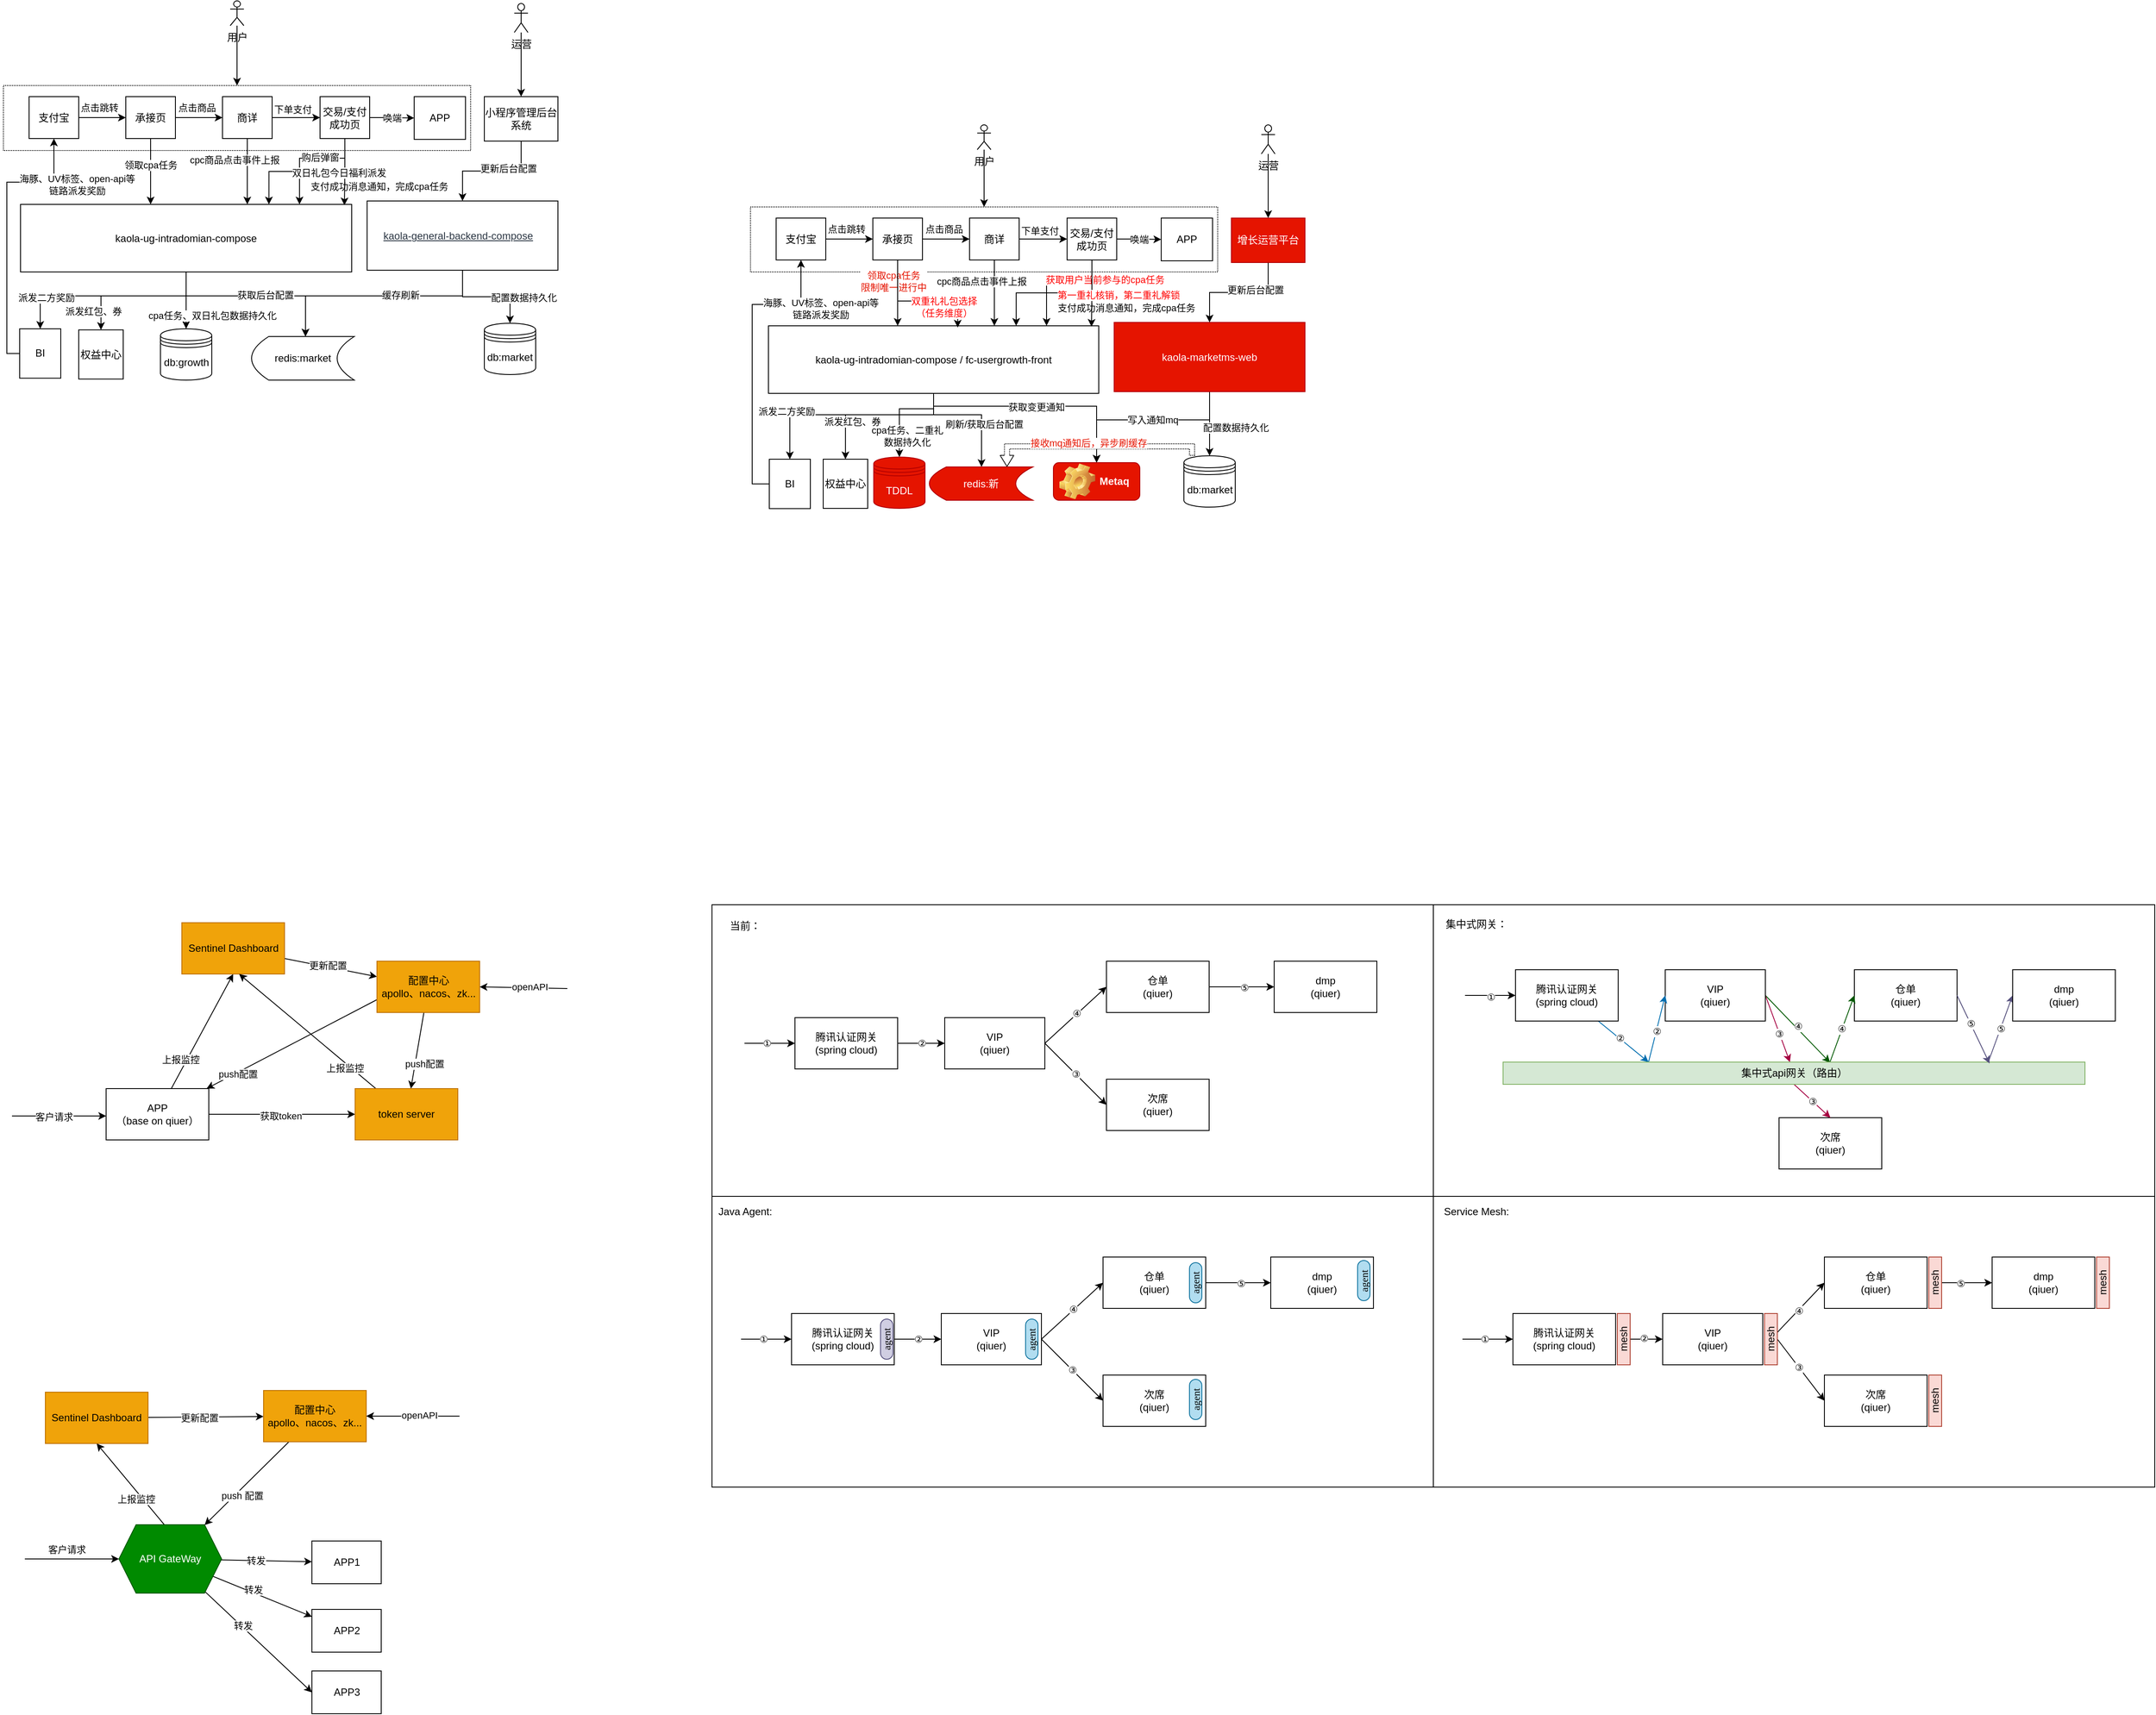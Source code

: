 <mxfile version="22.1.0" type="github">
  <diagram id="vytg55NM0RaYqTMLf1cm" name="Page-1">
    <mxGraphModel dx="2074" dy="1039" grid="0" gridSize="10" guides="1" tooltips="1" connect="1" arrows="1" fold="1" page="0" pageScale="1" pageWidth="827" pageHeight="1169" math="0" shadow="0">
      <root>
        <mxCell id="0" />
        <mxCell id="1" parent="0" />
        <mxCell id="8sQud43IuS-lKDXhytCS-32" value="" style="rounded=0;whiteSpace=wrap;html=1;" vertex="1" parent="1">
          <mxGeometry x="872" y="1567" width="843" height="340" as="geometry" />
        </mxCell>
        <mxCell id="8sQud43IuS-lKDXhytCS-61" value="" style="rounded=0;whiteSpace=wrap;html=1;" vertex="1" parent="1">
          <mxGeometry x="1715" y="1226" width="843" height="341" as="geometry" />
        </mxCell>
        <mxCell id="8sQud43IuS-lKDXhytCS-30" value="" style="rounded=0;whiteSpace=wrap;html=1;" vertex="1" parent="1">
          <mxGeometry x="872" y="1226" width="843" height="341" as="geometry" />
        </mxCell>
        <mxCell id="KveoOULfmrRALy4vMQ6E-20" value="" style="rounded=0;whiteSpace=wrap;html=1;dashed=1;dashPattern=1 1;" parent="1" vertex="1">
          <mxGeometry x="44" y="268" width="546" height="76" as="geometry" />
        </mxCell>
        <mxCell id="KveoOULfmrRALy4vMQ6E-36" style="edgeStyle=orthogonalEdgeStyle;rounded=0;orthogonalLoop=1;jettySize=auto;html=1;" parent="1" source="KveoOULfmrRALy4vMQ6E-1" target="KveoOULfmrRALy4vMQ6E-5" edge="1">
          <mxGeometry relative="1" as="geometry">
            <mxPoint x="453" y="561" as="targetPoint" />
            <Array as="points">
              <mxPoint x="258" y="514" />
              <mxPoint x="397" y="514" />
            </Array>
          </mxGeometry>
        </mxCell>
        <mxCell id="KveoOULfmrRALy4vMQ6E-37" value="获取后台配置" style="edgeLabel;html=1;align=center;verticalAlign=middle;resizable=0;points=[];" parent="KveoOULfmrRALy4vMQ6E-36" vertex="1" connectable="0">
          <mxGeometry x="-0.323" y="1" relative="1" as="geometry">
            <mxPoint x="47" as="offset" />
          </mxGeometry>
        </mxCell>
        <mxCell id="KveoOULfmrRALy4vMQ6E-40" style="edgeStyle=orthogonalEdgeStyle;rounded=0;orthogonalLoop=1;jettySize=auto;html=1;" parent="1" source="KveoOULfmrRALy4vMQ6E-1" target="KveoOULfmrRALy4vMQ6E-11" edge="1">
          <mxGeometry relative="1" as="geometry">
            <Array as="points" />
          </mxGeometry>
        </mxCell>
        <mxCell id="KveoOULfmrRALy4vMQ6E-41" value="cpa任务、双日礼包数据持久化" style="edgeLabel;html=1;align=center;verticalAlign=middle;resizable=0;points=[];" parent="KveoOULfmrRALy4vMQ6E-40" vertex="1" connectable="0">
          <mxGeometry x="0.285" y="-1" relative="1" as="geometry">
            <mxPoint x="31" y="8" as="offset" />
          </mxGeometry>
        </mxCell>
        <mxCell id="KveoOULfmrRALy4vMQ6E-111" style="edgeStyle=orthogonalEdgeStyle;rounded=0;orthogonalLoop=1;jettySize=auto;html=1;" parent="1" source="KveoOULfmrRALy4vMQ6E-1" target="KveoOULfmrRALy4vMQ6E-109" edge="1">
          <mxGeometry relative="1" as="geometry">
            <Array as="points">
              <mxPoint x="258" y="514" />
              <mxPoint x="158" y="514" />
            </Array>
          </mxGeometry>
        </mxCell>
        <mxCell id="KveoOULfmrRALy4vMQ6E-112" value="派发红包、券" style="edgeLabel;html=1;align=center;verticalAlign=middle;resizable=0;points=[];" parent="KveoOULfmrRALy4vMQ6E-111" vertex="1" connectable="0">
          <mxGeometry x="0.656" y="-1" relative="1" as="geometry">
            <mxPoint x="-8" y="7" as="offset" />
          </mxGeometry>
        </mxCell>
        <mxCell id="KveoOULfmrRALy4vMQ6E-113" style="edgeStyle=orthogonalEdgeStyle;rounded=0;orthogonalLoop=1;jettySize=auto;html=1;" parent="1" source="KveoOULfmrRALy4vMQ6E-1" target="KveoOULfmrRALy4vMQ6E-110" edge="1">
          <mxGeometry relative="1" as="geometry">
            <Array as="points">
              <mxPoint x="258" y="514" />
              <mxPoint x="87" y="514" />
            </Array>
          </mxGeometry>
        </mxCell>
        <mxCell id="KveoOULfmrRALy4vMQ6E-114" value="派发二方奖励" style="edgeLabel;html=1;align=center;verticalAlign=middle;resizable=0;points=[];" parent="KveoOULfmrRALy4vMQ6E-113" vertex="1" connectable="0">
          <mxGeometry x="0.793" relative="1" as="geometry">
            <mxPoint x="7" y="-12" as="offset" />
          </mxGeometry>
        </mxCell>
        <mxCell id="KveoOULfmrRALy4vMQ6E-1" value="kaola-ug-intradomian-compose" style="rounded=0;whiteSpace=wrap;html=1;" parent="1" vertex="1">
          <mxGeometry x="64" y="407" width="387" height="79" as="geometry" />
        </mxCell>
        <mxCell id="KveoOULfmrRALy4vMQ6E-31" style="edgeStyle=orthogonalEdgeStyle;rounded=0;orthogonalLoop=1;jettySize=auto;html=1;entryX=0.5;entryY=0;entryDx=0;entryDy=0;" parent="1" source="KveoOULfmrRALy4vMQ6E-2" target="KveoOULfmrRALy4vMQ6E-3" edge="1">
          <mxGeometry relative="1" as="geometry">
            <Array as="points">
              <mxPoint x="581" y="515" />
              <mxPoint x="636" y="515" />
            </Array>
          </mxGeometry>
        </mxCell>
        <mxCell id="KveoOULfmrRALy4vMQ6E-32" value="配置数据持久化" style="edgeLabel;html=1;align=center;verticalAlign=middle;resizable=0;points=[];" parent="KveoOULfmrRALy4vMQ6E-31" vertex="1" connectable="0">
          <mxGeometry x="-0.17" y="1" relative="1" as="geometry">
            <mxPoint x="53" y="2" as="offset" />
          </mxGeometry>
        </mxCell>
        <mxCell id="KveoOULfmrRALy4vMQ6E-33" style="edgeStyle=orthogonalEdgeStyle;rounded=0;orthogonalLoop=1;jettySize=auto;html=1;" parent="1" target="KveoOULfmrRALy4vMQ6E-5" edge="1">
          <mxGeometry relative="1" as="geometry">
            <mxPoint x="580.5" y="486" as="sourcePoint" />
            <mxPoint x="432" y="550" as="targetPoint" />
            <Array as="points">
              <mxPoint x="581" y="514" />
              <mxPoint x="397" y="514" />
            </Array>
          </mxGeometry>
        </mxCell>
        <mxCell id="KveoOULfmrRALy4vMQ6E-34" value="缓存刷新" style="edgeLabel;html=1;align=center;verticalAlign=middle;resizable=0;points=[];" parent="KveoOULfmrRALy4vMQ6E-33" vertex="1" connectable="0">
          <mxGeometry x="0.812" relative="1" as="geometry">
            <mxPoint x="111" y="-24" as="offset" />
          </mxGeometry>
        </mxCell>
        <mxCell id="KveoOULfmrRALy4vMQ6E-2" value="&lt;a target=&quot;_blank&quot; href=&quot;https://aone.alibaba-inc.com/appcenter/app/detail?appId=128329&amp;amp;canRedirect=true&quot; style=&quot;box-sizing: border-box ; background-color: transparent ; color: rgb(42 , 53 , 66) ; outline: 0px ; font-family: , &amp;#34;system-ui&amp;#34; , &amp;#34;segoe ui&amp;#34; , &amp;#34;roboto&amp;#34; , &amp;#34;helvetica neue&amp;#34; , &amp;#34;pingfang sc&amp;#34; , &amp;#34;noto sans&amp;#34; , &amp;#34;noto sans cjk sc&amp;#34; , &amp;#34;microsoft yahei&amp;#34; , &amp;#34;\\5fae软雅黑&amp;#34; , sans-serif ; padding-right: 10px&quot;&gt;kaola-general-backend-compose&lt;/a&gt;&lt;span class=&quot;icon iconfont icon-shoucang &quot; style=&quot;box-sizing: border-box ; cursor: pointer ; display: inline-block ; font-family: &amp;#34;iconfont important&amp;#34;&quot;&gt;&lt;/span&gt;" style="rounded=0;whiteSpace=wrap;html=1;" parent="1" vertex="1">
          <mxGeometry x="469" y="403" width="223" height="81" as="geometry" />
        </mxCell>
        <mxCell id="KveoOULfmrRALy4vMQ6E-3" value="db:market" style="shape=datastore;whiteSpace=wrap;html=1;" parent="1" vertex="1">
          <mxGeometry x="606" y="546" width="60" height="60" as="geometry" />
        </mxCell>
        <mxCell id="KveoOULfmrRALy4vMQ6E-5" value="&lt;span&gt;redis:market&lt;/span&gt;" style="shape=dataStorage;whiteSpace=wrap;html=1;fixedSize=1;" parent="1" vertex="1">
          <mxGeometry x="334" y="561.5" width="120" height="51" as="geometry" />
        </mxCell>
        <mxCell id="KveoOULfmrRALy4vMQ6E-12" value="" style="edgeStyle=orthogonalEdgeStyle;rounded=0;orthogonalLoop=1;jettySize=auto;html=1;" parent="1" source="KveoOULfmrRALy4vMQ6E-6" target="KveoOULfmrRALy4vMQ6E-7" edge="1">
          <mxGeometry relative="1" as="geometry" />
        </mxCell>
        <mxCell id="KveoOULfmrRALy4vMQ6E-13" value="点击跳转" style="edgeLabel;html=1;align=center;verticalAlign=middle;resizable=0;points=[];" parent="KveoOULfmrRALy4vMQ6E-12" vertex="1" connectable="0">
          <mxGeometry x="-0.306" relative="1" as="geometry">
            <mxPoint x="5" y="-12" as="offset" />
          </mxGeometry>
        </mxCell>
        <mxCell id="KveoOULfmrRALy4vMQ6E-6" value="支付宝" style="rounded=0;whiteSpace=wrap;html=1;" parent="1" vertex="1">
          <mxGeometry x="74" y="281" width="58" height="49" as="geometry" />
        </mxCell>
        <mxCell id="KveoOULfmrRALy4vMQ6E-14" style="edgeStyle=orthogonalEdgeStyle;rounded=0;orthogonalLoop=1;jettySize=auto;html=1;entryX=0;entryY=0.5;entryDx=0;entryDy=0;" parent="1" source="KveoOULfmrRALy4vMQ6E-7" target="KveoOULfmrRALy4vMQ6E-8" edge="1">
          <mxGeometry relative="1" as="geometry" />
        </mxCell>
        <mxCell id="KveoOULfmrRALy4vMQ6E-15" value="点击商品" style="edgeLabel;html=1;align=center;verticalAlign=middle;resizable=0;points=[];" parent="KveoOULfmrRALy4vMQ6E-14" vertex="1" connectable="0">
          <mxGeometry x="-0.018" relative="1" as="geometry">
            <mxPoint x="-2" y="-12" as="offset" />
          </mxGeometry>
        </mxCell>
        <mxCell id="KveoOULfmrRALy4vMQ6E-42" style="edgeStyle=orthogonalEdgeStyle;rounded=0;orthogonalLoop=1;jettySize=auto;html=1;" parent="1" source="KveoOULfmrRALy4vMQ6E-7" target="KveoOULfmrRALy4vMQ6E-1" edge="1">
          <mxGeometry relative="1" as="geometry">
            <Array as="points">
              <mxPoint x="216" y="387" />
              <mxPoint x="216" y="387" />
            </Array>
          </mxGeometry>
        </mxCell>
        <mxCell id="KveoOULfmrRALy4vMQ6E-43" value="领取cpa任务" style="edgeLabel;html=1;align=center;verticalAlign=middle;resizable=0;points=[];" parent="KveoOULfmrRALy4vMQ6E-42" vertex="1" connectable="0">
          <mxGeometry x="0.018" y="2" relative="1" as="geometry">
            <mxPoint x="-2" y="-8" as="offset" />
          </mxGeometry>
        </mxCell>
        <mxCell id="KveoOULfmrRALy4vMQ6E-7" value="承接页" style="rounded=0;whiteSpace=wrap;html=1;" parent="1" vertex="1">
          <mxGeometry x="187" y="281" width="58" height="49" as="geometry" />
        </mxCell>
        <mxCell id="KveoOULfmrRALy4vMQ6E-16" style="edgeStyle=orthogonalEdgeStyle;rounded=0;orthogonalLoop=1;jettySize=auto;html=1;entryX=0;entryY=0.5;entryDx=0;entryDy=0;" parent="1" source="KveoOULfmrRALy4vMQ6E-8" target="KveoOULfmrRALy4vMQ6E-9" edge="1">
          <mxGeometry relative="1" as="geometry" />
        </mxCell>
        <mxCell id="KveoOULfmrRALy4vMQ6E-17" value="下单支付" style="edgeLabel;html=1;align=center;verticalAlign=middle;resizable=0;points=[];" parent="KveoOULfmrRALy4vMQ6E-16" vertex="1" connectable="0">
          <mxGeometry x="-0.214" y="2" relative="1" as="geometry">
            <mxPoint x="2" y="-8" as="offset" />
          </mxGeometry>
        </mxCell>
        <mxCell id="KveoOULfmrRALy4vMQ6E-44" style="edgeStyle=orthogonalEdgeStyle;rounded=0;orthogonalLoop=1;jettySize=auto;html=1;" parent="1" source="KveoOULfmrRALy4vMQ6E-8" target="KveoOULfmrRALy4vMQ6E-1" edge="1">
          <mxGeometry relative="1" as="geometry">
            <Array as="points">
              <mxPoint x="329" y="396" />
              <mxPoint x="329" y="396" />
            </Array>
          </mxGeometry>
        </mxCell>
        <mxCell id="KveoOULfmrRALy4vMQ6E-45" value="cpc商品点击事件上报" style="edgeLabel;html=1;align=center;verticalAlign=middle;resizable=0;points=[];" parent="KveoOULfmrRALy4vMQ6E-44" vertex="1" connectable="0">
          <mxGeometry x="-0.039" y="-2" relative="1" as="geometry">
            <mxPoint x="-13" y="-12" as="offset" />
          </mxGeometry>
        </mxCell>
        <mxCell id="KveoOULfmrRALy4vMQ6E-8" value="商详" style="rounded=0;whiteSpace=wrap;html=1;" parent="1" vertex="1">
          <mxGeometry x="300" y="281" width="58" height="49" as="geometry" />
        </mxCell>
        <mxCell id="KveoOULfmrRALy4vMQ6E-18" value="唤端" style="edgeStyle=orthogonalEdgeStyle;rounded=0;orthogonalLoop=1;jettySize=auto;html=1;entryX=0;entryY=0.5;entryDx=0;entryDy=0;" parent="1" source="KveoOULfmrRALy4vMQ6E-9" target="KveoOULfmrRALy4vMQ6E-10" edge="1">
          <mxGeometry relative="1" as="geometry" />
        </mxCell>
        <mxCell id="KveoOULfmrRALy4vMQ6E-46" style="edgeStyle=orthogonalEdgeStyle;rounded=0;orthogonalLoop=1;jettySize=auto;html=1;" parent="1" source="KveoOULfmrRALy4vMQ6E-9" edge="1">
          <mxGeometry relative="1" as="geometry">
            <mxPoint x="390" y="407" as="targetPoint" />
            <Array as="points">
              <mxPoint x="443" y="353" />
              <mxPoint x="390" y="353" />
            </Array>
          </mxGeometry>
        </mxCell>
        <mxCell id="KveoOULfmrRALy4vMQ6E-47" value="支付成功消息通知，完成cpa任务" style="edgeLabel;html=1;align=center;verticalAlign=middle;resizable=0;points=[];" parent="KveoOULfmrRALy4vMQ6E-46" vertex="1" connectable="0">
          <mxGeometry x="-0.252" y="-1" relative="1" as="geometry">
            <mxPoint x="65" y="34" as="offset" />
          </mxGeometry>
        </mxCell>
        <mxCell id="KveoOULfmrRALy4vMQ6E-49" value="购后弹窗" style="edgeLabel;html=1;align=center;verticalAlign=middle;resizable=0;points=[];" parent="KveoOULfmrRALy4vMQ6E-46" vertex="1" connectable="0">
          <mxGeometry x="-0.185" y="1" relative="1" as="geometry">
            <mxPoint x="1" y="-2" as="offset" />
          </mxGeometry>
        </mxCell>
        <mxCell id="KveoOULfmrRALy4vMQ6E-48" style="edgeStyle=orthogonalEdgeStyle;rounded=0;orthogonalLoop=1;jettySize=auto;html=1;entryX=0.978;entryY=0.013;entryDx=0;entryDy=0;entryPerimeter=0;" parent="1" source="KveoOULfmrRALy4vMQ6E-9" target="KveoOULfmrRALy4vMQ6E-1" edge="1">
          <mxGeometry relative="1" as="geometry">
            <Array as="points" />
          </mxGeometry>
        </mxCell>
        <mxCell id="KveoOULfmrRALy4vMQ6E-170" style="edgeStyle=orthogonalEdgeStyle;rounded=0;orthogonalLoop=1;jettySize=auto;html=1;entryX=0.75;entryY=0;entryDx=0;entryDy=0;fontColor=#FF0000;" parent="1" source="KveoOULfmrRALy4vMQ6E-9" target="KveoOULfmrRALy4vMQ6E-1" edge="1">
          <mxGeometry relative="1" as="geometry" />
        </mxCell>
        <mxCell id="KveoOULfmrRALy4vMQ6E-171" value="&lt;font color=&quot;#000000&quot;&gt;双日礼包今日福利派发&lt;/font&gt;" style="edgeLabel;html=1;align=center;verticalAlign=middle;resizable=0;points=[];fontColor=#FF0000;" parent="KveoOULfmrRALy4vMQ6E-170" vertex="1" connectable="0">
          <mxGeometry x="-0.185" y="3" relative="1" as="geometry">
            <mxPoint x="22" y="-2" as="offset" />
          </mxGeometry>
        </mxCell>
        <mxCell id="KveoOULfmrRALy4vMQ6E-9" value="交易/支付成功页" style="rounded=0;whiteSpace=wrap;html=1;" parent="1" vertex="1">
          <mxGeometry x="414" y="281" width="58" height="49" as="geometry" />
        </mxCell>
        <mxCell id="KveoOULfmrRALy4vMQ6E-10" value="APP" style="rounded=0;whiteSpace=wrap;html=1;" parent="1" vertex="1">
          <mxGeometry x="524" y="281" width="60" height="50" as="geometry" />
        </mxCell>
        <mxCell id="KveoOULfmrRALy4vMQ6E-11" value="db:growth" style="shape=datastore;whiteSpace=wrap;html=1;" parent="1" vertex="1">
          <mxGeometry x="227.5" y="552.5" width="60" height="60" as="geometry" />
        </mxCell>
        <mxCell id="KveoOULfmrRALy4vMQ6E-27" style="edgeStyle=orthogonalEdgeStyle;rounded=0;orthogonalLoop=1;jettySize=auto;html=1;" parent="1" source="KveoOULfmrRALy4vMQ6E-21" target="KveoOULfmrRALy4vMQ6E-20" edge="1">
          <mxGeometry relative="1" as="geometry" />
        </mxCell>
        <mxCell id="KveoOULfmrRALy4vMQ6E-21" value="用户" style="shape=umlActor;verticalLabelPosition=bottom;verticalAlign=top;html=1;outlineConnect=0;" parent="1" vertex="1">
          <mxGeometry x="309" y="169" width="16" height="29" as="geometry" />
        </mxCell>
        <mxCell id="KveoOULfmrRALy4vMQ6E-29" style="edgeStyle=orthogonalEdgeStyle;rounded=0;orthogonalLoop=1;jettySize=auto;html=1;" parent="1" source="KveoOULfmrRALy4vMQ6E-22" target="KveoOULfmrRALy4vMQ6E-28" edge="1">
          <mxGeometry relative="1" as="geometry" />
        </mxCell>
        <mxCell id="KveoOULfmrRALy4vMQ6E-22" value="运营" style="shape=umlActor;verticalLabelPosition=bottom;verticalAlign=top;html=1;outlineConnect=0;" parent="1" vertex="1">
          <mxGeometry x="641" y="172" width="16" height="34" as="geometry" />
        </mxCell>
        <mxCell id="KveoOULfmrRALy4vMQ6E-30" style="edgeStyle=orthogonalEdgeStyle;rounded=0;orthogonalLoop=1;jettySize=auto;html=1;" parent="1" source="KveoOULfmrRALy4vMQ6E-28" target="KveoOULfmrRALy4vMQ6E-2" edge="1">
          <mxGeometry relative="1" as="geometry" />
        </mxCell>
        <mxCell id="KveoOULfmrRALy4vMQ6E-38" value="更新后台配置" style="edgeLabel;html=1;align=center;verticalAlign=middle;resizable=0;points=[];" parent="KveoOULfmrRALy4vMQ6E-30" vertex="1" connectable="0">
          <mxGeometry x="-0.108" y="-2" relative="1" as="geometry">
            <mxPoint x="12" y="-1" as="offset" />
          </mxGeometry>
        </mxCell>
        <mxCell id="KveoOULfmrRALy4vMQ6E-28" value="小程序管理后台系统" style="rounded=0;whiteSpace=wrap;html=1;" parent="1" vertex="1">
          <mxGeometry x="606" y="281" width="86" height="52" as="geometry" />
        </mxCell>
        <mxCell id="KveoOULfmrRALy4vMQ6E-50" value="" style="rounded=0;whiteSpace=wrap;html=1;dashed=1;dashPattern=1 1;" parent="1" vertex="1">
          <mxGeometry x="917" y="410" width="546" height="76" as="geometry" />
        </mxCell>
        <mxCell id="KveoOULfmrRALy4vMQ6E-51" style="edgeStyle=orthogonalEdgeStyle;rounded=0;orthogonalLoop=1;jettySize=auto;html=1;" parent="1" source="KveoOULfmrRALy4vMQ6E-55" target="KveoOULfmrRALy4vMQ6E-62" edge="1">
          <mxGeometry relative="1" as="geometry">
            <Array as="points">
              <mxPoint x="1131" y="653" />
              <mxPoint x="1187" y="653" />
            </Array>
            <mxPoint x="1193" y="714" as="targetPoint" />
          </mxGeometry>
        </mxCell>
        <mxCell id="KveoOULfmrRALy4vMQ6E-100" value="刷新/获取后台配置" style="edgeLabel;html=1;align=center;verticalAlign=middle;resizable=0;points=[];" parent="KveoOULfmrRALy4vMQ6E-51" vertex="1" connectable="0">
          <mxGeometry x="0.522" y="1" relative="1" as="geometry">
            <mxPoint x="2" y="-16" as="offset" />
          </mxGeometry>
        </mxCell>
        <mxCell id="KveoOULfmrRALy4vMQ6E-53" style="edgeStyle=orthogonalEdgeStyle;rounded=0;orthogonalLoop=1;jettySize=auto;html=1;" parent="1" source="KveoOULfmrRALy4vMQ6E-55" target="KveoOULfmrRALy4vMQ6E-83" edge="1">
          <mxGeometry relative="1" as="geometry">
            <Array as="points">
              <mxPoint x="1131" y="646" />
              <mxPoint x="1091" y="646" />
            </Array>
            <mxPoint x="1091" y="697" as="targetPoint" />
          </mxGeometry>
        </mxCell>
        <mxCell id="KveoOULfmrRALy4vMQ6E-107" value="cpa任务、二重礼&lt;br&gt;数据持久化" style="edgeLabel;html=1;align=center;verticalAlign=middle;resizable=0;points=[];" parent="KveoOULfmrRALy4vMQ6E-53" vertex="1" connectable="0">
          <mxGeometry x="0.692" y="-1" relative="1" as="geometry">
            <mxPoint x="10" y="-7" as="offset" />
          </mxGeometry>
        </mxCell>
        <mxCell id="KveoOULfmrRALy4vMQ6E-98" style="edgeStyle=orthogonalEdgeStyle;rounded=0;orthogonalLoop=1;jettySize=auto;html=1;entryX=0.5;entryY=0;entryDx=0;entryDy=0;" parent="1" source="KveoOULfmrRALy4vMQ6E-55" target="KveoOULfmrRALy4vMQ6E-95" edge="1">
          <mxGeometry relative="1" as="geometry">
            <Array as="points">
              <mxPoint x="1131" y="643" />
              <mxPoint x="1322" y="643" />
            </Array>
          </mxGeometry>
        </mxCell>
        <mxCell id="KveoOULfmrRALy4vMQ6E-99" value="获取变更通知" style="edgeLabel;html=1;align=center;verticalAlign=middle;resizable=0;points=[];" parent="KveoOULfmrRALy4vMQ6E-98" vertex="1" connectable="0">
          <mxGeometry x="0.185" y="-2" relative="1" as="geometry">
            <mxPoint x="-26" y="-1" as="offset" />
          </mxGeometry>
        </mxCell>
        <mxCell id="KveoOULfmrRALy4vMQ6E-160" style="edgeStyle=orthogonalEdgeStyle;rounded=0;orthogonalLoop=1;jettySize=auto;html=1;entryX=0.5;entryY=0;entryDx=0;entryDy=0;" parent="1" source="KveoOULfmrRALy4vMQ6E-55" target="KveoOULfmrRALy4vMQ6E-158" edge="1">
          <mxGeometry relative="1" as="geometry">
            <Array as="points">
              <mxPoint x="1131" y="653" />
              <mxPoint x="1028" y="653" />
            </Array>
          </mxGeometry>
        </mxCell>
        <mxCell id="KveoOULfmrRALy4vMQ6E-162" value="派发红包、券" style="edgeLabel;html=1;align=center;verticalAlign=middle;resizable=0;points=[];" parent="KveoOULfmrRALy4vMQ6E-160" vertex="1" connectable="0">
          <mxGeometry x="0.567" relative="1" as="geometry">
            <mxPoint x="8" y="-5" as="offset" />
          </mxGeometry>
        </mxCell>
        <mxCell id="KveoOULfmrRALy4vMQ6E-161" style="edgeStyle=orthogonalEdgeStyle;rounded=0;orthogonalLoop=1;jettySize=auto;html=1;entryX=0.5;entryY=0;entryDx=0;entryDy=0;" parent="1" source="KveoOULfmrRALy4vMQ6E-55" target="KveoOULfmrRALy4vMQ6E-159" edge="1">
          <mxGeometry relative="1" as="geometry">
            <Array as="points">
              <mxPoint x="1131" y="653" />
              <mxPoint x="963" y="653" />
            </Array>
          </mxGeometry>
        </mxCell>
        <mxCell id="KveoOULfmrRALy4vMQ6E-163" value="派发二方奖励" style="edgeLabel;html=1;align=center;verticalAlign=middle;resizable=0;points=[];" parent="KveoOULfmrRALy4vMQ6E-161" vertex="1" connectable="0">
          <mxGeometry x="0.569" relative="1" as="geometry">
            <mxPoint x="-5" y="-4" as="offset" />
          </mxGeometry>
        </mxCell>
        <mxCell id="KveoOULfmrRALy4vMQ6E-55" value="kaola-ug-intradomian-compose / fc-usergrowth-front" style="rounded=0;whiteSpace=wrap;html=1;" parent="1" vertex="1">
          <mxGeometry x="938" y="549" width="386" height="79" as="geometry" />
        </mxCell>
        <mxCell id="KveoOULfmrRALy4vMQ6E-56" style="edgeStyle=orthogonalEdgeStyle;rounded=0;orthogonalLoop=1;jettySize=auto;html=1;" parent="1" source="KveoOULfmrRALy4vMQ6E-60" target="KveoOULfmrRALy4vMQ6E-61" edge="1">
          <mxGeometry relative="1" as="geometry">
            <Array as="points" />
            <mxPoint x="1454" y="728" as="targetPoint" />
          </mxGeometry>
        </mxCell>
        <mxCell id="KveoOULfmrRALy4vMQ6E-57" value="配置数据持久化" style="edgeLabel;html=1;align=center;verticalAlign=middle;resizable=0;points=[];" parent="KveoOULfmrRALy4vMQ6E-56" vertex="1" connectable="0">
          <mxGeometry x="-0.17" y="1" relative="1" as="geometry">
            <mxPoint x="29" y="11" as="offset" />
          </mxGeometry>
        </mxCell>
        <mxCell id="KveoOULfmrRALy4vMQ6E-96" style="edgeStyle=orthogonalEdgeStyle;rounded=0;orthogonalLoop=1;jettySize=auto;html=1;entryX=0.5;entryY=0;entryDx=0;entryDy=0;" parent="1" source="KveoOULfmrRALy4vMQ6E-60" target="KveoOULfmrRALy4vMQ6E-95" edge="1">
          <mxGeometry relative="1" as="geometry">
            <Array as="points">
              <mxPoint x="1454" y="659" />
              <mxPoint x="1322" y="659" />
            </Array>
          </mxGeometry>
        </mxCell>
        <mxCell id="KveoOULfmrRALy4vMQ6E-97" value="写入通知mq" style="edgeLabel;html=1;align=center;verticalAlign=middle;resizable=0;points=[];" parent="KveoOULfmrRALy4vMQ6E-96" vertex="1" connectable="0">
          <mxGeometry x="0.135" relative="1" as="geometry">
            <mxPoint x="22" as="offset" />
          </mxGeometry>
        </mxCell>
        <mxCell id="KveoOULfmrRALy4vMQ6E-60" value="kaola-marketms-web" style="rounded=0;whiteSpace=wrap;html=1;fillColor=#e51400;fontColor=#ffffff;strokeColor=#B20000;" parent="1" vertex="1">
          <mxGeometry x="1342" y="545" width="223" height="81" as="geometry" />
        </mxCell>
        <mxCell id="KveoOULfmrRALy4vMQ6E-104" style="edgeStyle=orthogonalEdgeStyle;shape=flexArrow;rounded=0;orthogonalLoop=1;jettySize=auto;html=1;dashed=1;dashPattern=1 1;endWidth=9;endSize=4;width=6;entryX=0.75;entryY=0;entryDx=0;entryDy=0;" parent="1" source="KveoOULfmrRALy4vMQ6E-61" target="KveoOULfmrRALy4vMQ6E-62" edge="1">
          <mxGeometry relative="1" as="geometry">
            <mxPoint x="1171" y="713" as="targetPoint" />
            <Array as="points">
              <mxPoint x="1433" y="690" />
              <mxPoint x="1217" y="690" />
            </Array>
          </mxGeometry>
        </mxCell>
        <mxCell id="KveoOULfmrRALy4vMQ6E-106" value="&lt;font color=&quot;#e51400&quot;&gt;接收mq通知后，异步刷缓存&lt;/font&gt;" style="edgeLabel;html=1;align=center;verticalAlign=middle;resizable=0;points=[];" parent="KveoOULfmrRALy4vMQ6E-104" vertex="1" connectable="0">
          <mxGeometry x="-0.015" y="-3" relative="1" as="geometry">
            <mxPoint x="-9" y="-1" as="offset" />
          </mxGeometry>
        </mxCell>
        <mxCell id="KveoOULfmrRALy4vMQ6E-61" value="db:market" style="shape=datastore;whiteSpace=wrap;html=1;" parent="1" vertex="1">
          <mxGeometry x="1423.5" y="701" width="60" height="60" as="geometry" />
        </mxCell>
        <mxCell id="KveoOULfmrRALy4vMQ6E-62" value="&lt;span&gt;redis:新&lt;/span&gt;" style="shape=dataStorage;whiteSpace=wrap;html=1;fixedSize=1;fillColor=#e51400;fontColor=#ffffff;strokeColor=#B20000;" parent="1" vertex="1">
          <mxGeometry x="1126" y="714" width="121" height="39" as="geometry" />
        </mxCell>
        <mxCell id="KveoOULfmrRALy4vMQ6E-63" value="" style="edgeStyle=orthogonalEdgeStyle;rounded=0;orthogonalLoop=1;jettySize=auto;html=1;" parent="1" source="KveoOULfmrRALy4vMQ6E-65" target="KveoOULfmrRALy4vMQ6E-70" edge="1">
          <mxGeometry relative="1" as="geometry" />
        </mxCell>
        <mxCell id="KveoOULfmrRALy4vMQ6E-64" value="点击跳转" style="edgeLabel;html=1;align=center;verticalAlign=middle;resizable=0;points=[];" parent="KveoOULfmrRALy4vMQ6E-63" vertex="1" connectable="0">
          <mxGeometry x="-0.306" relative="1" as="geometry">
            <mxPoint x="5" y="-12" as="offset" />
          </mxGeometry>
        </mxCell>
        <mxCell id="KveoOULfmrRALy4vMQ6E-65" value="支付宝" style="rounded=0;whiteSpace=wrap;html=1;" parent="1" vertex="1">
          <mxGeometry x="947" y="423" width="58" height="49" as="geometry" />
        </mxCell>
        <mxCell id="KveoOULfmrRALy4vMQ6E-66" style="edgeStyle=orthogonalEdgeStyle;rounded=0;orthogonalLoop=1;jettySize=auto;html=1;entryX=0;entryY=0.5;entryDx=0;entryDy=0;" parent="1" source="KveoOULfmrRALy4vMQ6E-70" target="KveoOULfmrRALy4vMQ6E-75" edge="1">
          <mxGeometry relative="1" as="geometry" />
        </mxCell>
        <mxCell id="KveoOULfmrRALy4vMQ6E-67" value="点击商品" style="edgeLabel;html=1;align=center;verticalAlign=middle;resizable=0;points=[];" parent="KveoOULfmrRALy4vMQ6E-66" vertex="1" connectable="0">
          <mxGeometry x="-0.018" relative="1" as="geometry">
            <mxPoint x="-2" y="-12" as="offset" />
          </mxGeometry>
        </mxCell>
        <mxCell id="KveoOULfmrRALy4vMQ6E-68" style="edgeStyle=orthogonalEdgeStyle;rounded=0;orthogonalLoop=1;jettySize=auto;html=1;" parent="1" source="KveoOULfmrRALy4vMQ6E-70" target="KveoOULfmrRALy4vMQ6E-55" edge="1">
          <mxGeometry relative="1" as="geometry">
            <Array as="points">
              <mxPoint x="1089" y="529" />
              <mxPoint x="1089" y="529" />
            </Array>
          </mxGeometry>
        </mxCell>
        <mxCell id="KveoOULfmrRALy4vMQ6E-69" value="&lt;font color=&quot;#e51400&quot;&gt;领取cpa任务&lt;br&gt;限制唯一进行中&lt;/font&gt;" style="edgeLabel;html=1;align=center;verticalAlign=middle;resizable=0;points=[];" parent="KveoOULfmrRALy4vMQ6E-68" vertex="1" connectable="0">
          <mxGeometry x="0.018" y="2" relative="1" as="geometry">
            <mxPoint x="-7" y="-14" as="offset" />
          </mxGeometry>
        </mxCell>
        <mxCell id="KveoOULfmrRALy4vMQ6E-166" style="edgeStyle=orthogonalEdgeStyle;rounded=0;orthogonalLoop=1;jettySize=auto;html=1;exitX=0.5;exitY=1;exitDx=0;exitDy=0;entryX=0.573;entryY=0.025;entryDx=0;entryDy=0;entryPerimeter=0;" parent="1" source="KveoOULfmrRALy4vMQ6E-70" target="KveoOULfmrRALy4vMQ6E-55" edge="1">
          <mxGeometry relative="1" as="geometry">
            <Array as="points">
              <mxPoint x="1089" y="520" />
              <mxPoint x="1159" y="520" />
            </Array>
          </mxGeometry>
        </mxCell>
        <mxCell id="KveoOULfmrRALy4vMQ6E-167" value="&lt;font color=&quot;#ff0000&quot;&gt;双重礼礼包选择&lt;br&gt;（任务维度）&lt;/font&gt;" style="edgeLabel;html=1;align=center;verticalAlign=middle;resizable=0;points=[];" parent="KveoOULfmrRALy4vMQ6E-166" vertex="1" connectable="0">
          <mxGeometry x="0.166" relative="1" as="geometry">
            <mxPoint x="15" y="7" as="offset" />
          </mxGeometry>
        </mxCell>
        <mxCell id="KveoOULfmrRALy4vMQ6E-70" value="承接页" style="rounded=0;whiteSpace=wrap;html=1;" parent="1" vertex="1">
          <mxGeometry x="1060" y="423" width="58" height="49" as="geometry" />
        </mxCell>
        <mxCell id="KveoOULfmrRALy4vMQ6E-71" style="edgeStyle=orthogonalEdgeStyle;rounded=0;orthogonalLoop=1;jettySize=auto;html=1;entryX=0;entryY=0.5;entryDx=0;entryDy=0;" parent="1" source="KveoOULfmrRALy4vMQ6E-75" target="KveoOULfmrRALy4vMQ6E-81" edge="1">
          <mxGeometry relative="1" as="geometry" />
        </mxCell>
        <mxCell id="KveoOULfmrRALy4vMQ6E-72" value="下单支付" style="edgeLabel;html=1;align=center;verticalAlign=middle;resizable=0;points=[];" parent="KveoOULfmrRALy4vMQ6E-71" vertex="1" connectable="0">
          <mxGeometry x="-0.214" y="2" relative="1" as="geometry">
            <mxPoint x="2" y="-8" as="offset" />
          </mxGeometry>
        </mxCell>
        <mxCell id="KveoOULfmrRALy4vMQ6E-73" style="edgeStyle=orthogonalEdgeStyle;rounded=0;orthogonalLoop=1;jettySize=auto;html=1;" parent="1" source="KveoOULfmrRALy4vMQ6E-75" target="KveoOULfmrRALy4vMQ6E-55" edge="1">
          <mxGeometry relative="1" as="geometry">
            <Array as="points">
              <mxPoint x="1202" y="538" />
              <mxPoint x="1202" y="538" />
            </Array>
          </mxGeometry>
        </mxCell>
        <mxCell id="KveoOULfmrRALy4vMQ6E-74" value="cpc商品点击事件上报" style="edgeLabel;html=1;align=center;verticalAlign=middle;resizable=0;points=[];" parent="KveoOULfmrRALy4vMQ6E-73" vertex="1" connectable="0">
          <mxGeometry x="-0.039" y="-2" relative="1" as="geometry">
            <mxPoint x="-13" y="-12" as="offset" />
          </mxGeometry>
        </mxCell>
        <mxCell id="KveoOULfmrRALy4vMQ6E-75" value="商详" style="rounded=0;whiteSpace=wrap;html=1;" parent="1" vertex="1">
          <mxGeometry x="1173" y="423" width="58" height="49" as="geometry" />
        </mxCell>
        <mxCell id="KveoOULfmrRALy4vMQ6E-76" value="唤端" style="edgeStyle=orthogonalEdgeStyle;rounded=0;orthogonalLoop=1;jettySize=auto;html=1;entryX=0;entryY=0.5;entryDx=0;entryDy=0;" parent="1" source="KveoOULfmrRALy4vMQ6E-81" target="KveoOULfmrRALy4vMQ6E-82" edge="1">
          <mxGeometry relative="1" as="geometry" />
        </mxCell>
        <mxCell id="KveoOULfmrRALy4vMQ6E-77" style="edgeStyle=orthogonalEdgeStyle;rounded=0;orthogonalLoop=1;jettySize=auto;html=1;" parent="1" source="KveoOULfmrRALy4vMQ6E-81" edge="1">
          <mxGeometry relative="1" as="geometry">
            <mxPoint x="1263" y="549" as="targetPoint" />
            <Array as="points">
              <mxPoint x="1316" y="495" />
              <mxPoint x="1263" y="495" />
            </Array>
          </mxGeometry>
        </mxCell>
        <mxCell id="KveoOULfmrRALy4vMQ6E-78" value="支付成功消息通知，完成cpa任务" style="edgeLabel;html=1;align=center;verticalAlign=middle;resizable=0;points=[];" parent="KveoOULfmrRALy4vMQ6E-77" vertex="1" connectable="0">
          <mxGeometry x="-0.252" y="-1" relative="1" as="geometry">
            <mxPoint x="65" y="34" as="offset" />
          </mxGeometry>
        </mxCell>
        <mxCell id="KveoOULfmrRALy4vMQ6E-79" value="获取用户当前参与的cpa任务" style="edgeLabel;html=1;align=center;verticalAlign=middle;resizable=0;points=[];fontColor=#FF0000;" parent="KveoOULfmrRALy4vMQ6E-77" vertex="1" connectable="0">
          <mxGeometry x="-0.185" y="1" relative="1" as="geometry">
            <mxPoint x="45" y="-1" as="offset" />
          </mxGeometry>
        </mxCell>
        <mxCell id="KveoOULfmrRALy4vMQ6E-80" style="edgeStyle=orthogonalEdgeStyle;rounded=0;orthogonalLoop=1;jettySize=auto;html=1;entryX=0.978;entryY=0.013;entryDx=0;entryDy=0;entryPerimeter=0;" parent="1" source="KveoOULfmrRALy4vMQ6E-81" target="KveoOULfmrRALy4vMQ6E-55" edge="1">
          <mxGeometry relative="1" as="geometry">
            <Array as="points" />
          </mxGeometry>
        </mxCell>
        <mxCell id="KveoOULfmrRALy4vMQ6E-168" style="edgeStyle=orthogonalEdgeStyle;rounded=0;orthogonalLoop=1;jettySize=auto;html=1;entryX=0.75;entryY=0;entryDx=0;entryDy=0;fontColor=#FF0000;" parent="1" source="KveoOULfmrRALy4vMQ6E-81" target="KveoOULfmrRALy4vMQ6E-55" edge="1">
          <mxGeometry relative="1" as="geometry" />
        </mxCell>
        <mxCell id="KveoOULfmrRALy4vMQ6E-169" value="第一重礼核销，第二重礼解锁" style="edgeLabel;html=1;align=center;verticalAlign=middle;resizable=0;points=[];fontColor=#FF0000;" parent="KveoOULfmrRALy4vMQ6E-168" vertex="1" connectable="0">
          <mxGeometry x="-0.1" y="-2" relative="1" as="geometry">
            <mxPoint x="67" y="4" as="offset" />
          </mxGeometry>
        </mxCell>
        <mxCell id="KveoOULfmrRALy4vMQ6E-81" value="交易/支付成功页" style="rounded=0;whiteSpace=wrap;html=1;" parent="1" vertex="1">
          <mxGeometry x="1287" y="423" width="58" height="49" as="geometry" />
        </mxCell>
        <mxCell id="KveoOULfmrRALy4vMQ6E-82" value="APP" style="rounded=0;whiteSpace=wrap;html=1;" parent="1" vertex="1">
          <mxGeometry x="1397" y="423" width="60" height="50" as="geometry" />
        </mxCell>
        <mxCell id="KveoOULfmrRALy4vMQ6E-83" value="TDDL" style="shape=datastore;whiteSpace=wrap;html=1;fillColor=#e51400;fontColor=#ffffff;strokeColor=#B20000;" parent="1" vertex="1">
          <mxGeometry x="1061" y="702.5" width="60" height="60" as="geometry" />
        </mxCell>
        <mxCell id="KveoOULfmrRALy4vMQ6E-84" style="edgeStyle=orthogonalEdgeStyle;rounded=0;orthogonalLoop=1;jettySize=auto;html=1;" parent="1" source="KveoOULfmrRALy4vMQ6E-85" target="KveoOULfmrRALy4vMQ6E-50" edge="1">
          <mxGeometry relative="1" as="geometry" />
        </mxCell>
        <mxCell id="KveoOULfmrRALy4vMQ6E-85" value="用户" style="shape=umlActor;verticalLabelPosition=bottom;verticalAlign=top;html=1;outlineConnect=0;" parent="1" vertex="1">
          <mxGeometry x="1182" y="314" width="16" height="29" as="geometry" />
        </mxCell>
        <mxCell id="KveoOULfmrRALy4vMQ6E-86" style="edgeStyle=orthogonalEdgeStyle;rounded=0;orthogonalLoop=1;jettySize=auto;html=1;" parent="1" source="KveoOULfmrRALy4vMQ6E-87" target="KveoOULfmrRALy4vMQ6E-90" edge="1">
          <mxGeometry relative="1" as="geometry" />
        </mxCell>
        <mxCell id="KveoOULfmrRALy4vMQ6E-87" value="运营" style="shape=umlActor;verticalLabelPosition=bottom;verticalAlign=top;html=1;outlineConnect=0;" parent="1" vertex="1">
          <mxGeometry x="1514" y="314" width="16" height="34" as="geometry" />
        </mxCell>
        <mxCell id="KveoOULfmrRALy4vMQ6E-88" style="edgeStyle=orthogonalEdgeStyle;rounded=0;orthogonalLoop=1;jettySize=auto;html=1;" parent="1" source="KveoOULfmrRALy4vMQ6E-90" target="KveoOULfmrRALy4vMQ6E-60" edge="1">
          <mxGeometry relative="1" as="geometry" />
        </mxCell>
        <mxCell id="KveoOULfmrRALy4vMQ6E-89" value="更新后台配置" style="edgeLabel;html=1;align=center;verticalAlign=middle;resizable=0;points=[];" parent="KveoOULfmrRALy4vMQ6E-88" vertex="1" connectable="0">
          <mxGeometry x="-0.108" y="-2" relative="1" as="geometry">
            <mxPoint x="12" y="-1" as="offset" />
          </mxGeometry>
        </mxCell>
        <mxCell id="KveoOULfmrRALy4vMQ6E-90" value="增长运营平台" style="rounded=0;whiteSpace=wrap;html=1;fillColor=#e51400;strokeColor=#B20000;fontColor=#ffffff;" parent="1" vertex="1">
          <mxGeometry x="1479" y="423" width="86" height="52" as="geometry" />
        </mxCell>
        <mxCell id="KveoOULfmrRALy4vMQ6E-95" value="Metaq" style="label;whiteSpace=wrap;html=1;image=img/clipart/Gear_128x128.png;fillColor=#e51400;fontColor=#ffffff;strokeColor=#B20000;" parent="1" vertex="1">
          <mxGeometry x="1271" y="709" width="101" height="44" as="geometry" />
        </mxCell>
        <mxCell id="KveoOULfmrRALy4vMQ6E-109" value="权益中心" style="rounded=0;whiteSpace=wrap;html=1;" parent="1" vertex="1">
          <mxGeometry x="132" y="553.75" width="52" height="57.5" as="geometry" />
        </mxCell>
        <mxCell id="KveoOULfmrRALy4vMQ6E-115" style="edgeStyle=orthogonalEdgeStyle;rounded=0;orthogonalLoop=1;jettySize=auto;html=1;" parent="1" source="KveoOULfmrRALy4vMQ6E-110" target="KveoOULfmrRALy4vMQ6E-6" edge="1">
          <mxGeometry relative="1" as="geometry">
            <Array as="points">
              <mxPoint x="48" y="581" />
              <mxPoint x="48" y="381" />
              <mxPoint x="103" y="381" />
            </Array>
          </mxGeometry>
        </mxCell>
        <mxCell id="KveoOULfmrRALy4vMQ6E-116" value="海豚、UV标签、open-api等&lt;br&gt;链路派发奖励" style="edgeLabel;html=1;align=center;verticalAlign=middle;resizable=0;points=[];" parent="KveoOULfmrRALy4vMQ6E-115" vertex="1" connectable="0">
          <mxGeometry x="0.552" y="-1" relative="1" as="geometry">
            <mxPoint x="48" y="2" as="offset" />
          </mxGeometry>
        </mxCell>
        <mxCell id="KveoOULfmrRALy4vMQ6E-110" value="BI" style="rounded=0;whiteSpace=wrap;html=1;" parent="1" vertex="1">
          <mxGeometry x="63" y="552.5" width="48" height="57.75" as="geometry" />
        </mxCell>
        <mxCell id="KveoOULfmrRALy4vMQ6E-158" value="权益中心" style="rounded=0;whiteSpace=wrap;html=1;" parent="1" vertex="1">
          <mxGeometry x="1002" y="705" width="52" height="57.5" as="geometry" />
        </mxCell>
        <mxCell id="KveoOULfmrRALy4vMQ6E-164" style="edgeStyle=orthogonalEdgeStyle;rounded=0;orthogonalLoop=1;jettySize=auto;html=1;" parent="1" source="KveoOULfmrRALy4vMQ6E-159" target="KveoOULfmrRALy4vMQ6E-65" edge="1">
          <mxGeometry relative="1" as="geometry">
            <mxPoint x="907" y="507" as="targetPoint" />
            <Array as="points">
              <mxPoint x="919" y="734" />
              <mxPoint x="919" y="524" />
              <mxPoint x="976" y="524" />
            </Array>
          </mxGeometry>
        </mxCell>
        <mxCell id="KveoOULfmrRALy4vMQ6E-165" value="海豚、UV标签、open-api等&lt;br&gt;链路派发奖励" style="edgeLabel;html=1;align=center;verticalAlign=middle;resizable=0;points=[];" parent="KveoOULfmrRALy4vMQ6E-164" vertex="1" connectable="0">
          <mxGeometry x="0.569" y="3" relative="1" as="geometry">
            <mxPoint x="44" y="8" as="offset" />
          </mxGeometry>
        </mxCell>
        <mxCell id="KveoOULfmrRALy4vMQ6E-159" value="BI" style="rounded=0;whiteSpace=wrap;html=1;" parent="1" vertex="1">
          <mxGeometry x="939" y="705" width="48" height="57.75" as="geometry" />
        </mxCell>
        <mxCell id="TNPa1-eophdtU0BlVXGD-9" style="rounded=0;orthogonalLoop=1;jettySize=auto;html=1;" parent="1" source="TNPa1-eophdtU0BlVXGD-1" target="TNPa1-eophdtU0BlVXGD-2" edge="1">
          <mxGeometry relative="1" as="geometry">
            <Array as="points" />
          </mxGeometry>
        </mxCell>
        <mxCell id="TNPa1-eophdtU0BlVXGD-51" value="转发" style="edgeLabel;html=1;align=center;verticalAlign=middle;resizable=0;points=[];" parent="TNPa1-eophdtU0BlVXGD-9" vertex="1" connectable="0">
          <mxGeometry x="-0.235" relative="1" as="geometry">
            <mxPoint as="offset" />
          </mxGeometry>
        </mxCell>
        <mxCell id="TNPa1-eophdtU0BlVXGD-10" style="rounded=0;orthogonalLoop=1;jettySize=auto;html=1;" parent="1" source="TNPa1-eophdtU0BlVXGD-1" target="TNPa1-eophdtU0BlVXGD-7" edge="1">
          <mxGeometry relative="1" as="geometry" />
        </mxCell>
        <mxCell id="TNPa1-eophdtU0BlVXGD-52" value="转发" style="edgeLabel;html=1;align=center;verticalAlign=middle;resizable=0;points=[];" parent="TNPa1-eophdtU0BlVXGD-10" vertex="1" connectable="0">
          <mxGeometry x="-0.206" y="3" relative="1" as="geometry">
            <mxPoint as="offset" />
          </mxGeometry>
        </mxCell>
        <mxCell id="TNPa1-eophdtU0BlVXGD-11" style="rounded=0;orthogonalLoop=1;jettySize=auto;html=1;entryX=0;entryY=0.5;entryDx=0;entryDy=0;" parent="1" source="TNPa1-eophdtU0BlVXGD-1" target="TNPa1-eophdtU0BlVXGD-8" edge="1">
          <mxGeometry relative="1" as="geometry" />
        </mxCell>
        <mxCell id="TNPa1-eophdtU0BlVXGD-53" value="转发" style="edgeLabel;html=1;align=center;verticalAlign=middle;resizable=0;points=[];" parent="TNPa1-eophdtU0BlVXGD-11" vertex="1" connectable="0">
          <mxGeometry x="-0.312" y="2" relative="1" as="geometry">
            <mxPoint as="offset" />
          </mxGeometry>
        </mxCell>
        <mxCell id="TNPa1-eophdtU0BlVXGD-12" style="rounded=0;orthogonalLoop=1;jettySize=auto;html=1;entryX=0.5;entryY=1;entryDx=0;entryDy=0;exitX=0.442;exitY=0;exitDx=0;exitDy=0;exitPerimeter=0;" parent="1" source="TNPa1-eophdtU0BlVXGD-1" target="TNPa1-eophdtU0BlVXGD-5" edge="1">
          <mxGeometry relative="1" as="geometry" />
        </mxCell>
        <mxCell id="TNPa1-eophdtU0BlVXGD-14" value="上报监控" style="edgeLabel;html=1;align=center;verticalAlign=middle;resizable=0;points=[];" parent="TNPa1-eophdtU0BlVXGD-12" vertex="1" connectable="0">
          <mxGeometry x="0.081" y="1" relative="1" as="geometry">
            <mxPoint x="10" y="21" as="offset" />
          </mxGeometry>
        </mxCell>
        <mxCell id="TNPa1-eophdtU0BlVXGD-1" value="API GateWay" style="shape=hexagon;perimeter=hexagonPerimeter2;whiteSpace=wrap;html=1;fixedSize=1;fillColor=#008a00;strokeColor=#005700;fontColor=#ffffff;" parent="1" vertex="1">
          <mxGeometry x="179" y="1951" width="120" height="80" as="geometry" />
        </mxCell>
        <mxCell id="TNPa1-eophdtU0BlVXGD-2" value="APP1" style="rounded=0;whiteSpace=wrap;html=1;" parent="1" vertex="1">
          <mxGeometry x="404.5" y="1970" width="81" height="50" as="geometry" />
        </mxCell>
        <mxCell id="TNPa1-eophdtU0BlVXGD-18" style="rounded=0;orthogonalLoop=1;jettySize=auto;html=1;" parent="1" source="TNPa1-eophdtU0BlVXGD-5" target="TNPa1-eophdtU0BlVXGD-6" edge="1">
          <mxGeometry relative="1" as="geometry" />
        </mxCell>
        <mxCell id="TNPa1-eophdtU0BlVXGD-19" value="更新配置" style="edgeLabel;html=1;align=center;verticalAlign=middle;resizable=0;points=[];" parent="TNPa1-eophdtU0BlVXGD-18" vertex="1" connectable="0">
          <mxGeometry x="-0.312" y="-1" relative="1" as="geometry">
            <mxPoint x="13" as="offset" />
          </mxGeometry>
        </mxCell>
        <mxCell id="TNPa1-eophdtU0BlVXGD-5" value="Sentinel Dashboard" style="rounded=0;whiteSpace=wrap;html=1;fillColor=#f0a30a;fontColor=#000000;strokeColor=#BD7000;" parent="1" vertex="1">
          <mxGeometry x="93" y="1796" width="120" height="60" as="geometry" />
        </mxCell>
        <mxCell id="TNPa1-eophdtU0BlVXGD-16" style="rounded=0;orthogonalLoop=1;jettySize=auto;html=1;" parent="1" source="TNPa1-eophdtU0BlVXGD-6" target="TNPa1-eophdtU0BlVXGD-1" edge="1">
          <mxGeometry relative="1" as="geometry" />
        </mxCell>
        <mxCell id="TNPa1-eophdtU0BlVXGD-17" value="push 配置" style="edgeLabel;html=1;align=center;verticalAlign=middle;resizable=0;points=[];" parent="TNPa1-eophdtU0BlVXGD-16" vertex="1" connectable="0">
          <mxGeometry x="-0.022" relative="1" as="geometry">
            <mxPoint x="-7" y="15" as="offset" />
          </mxGeometry>
        </mxCell>
        <mxCell id="TNPa1-eophdtU0BlVXGD-6" value="配置中心&lt;br&gt;apollo、nacos、zk..." style="rounded=0;whiteSpace=wrap;html=1;fillColor=#f0a30a;fontColor=#000000;strokeColor=#BD7000;" parent="1" vertex="1">
          <mxGeometry x="348" y="1794" width="120" height="60" as="geometry" />
        </mxCell>
        <mxCell id="TNPa1-eophdtU0BlVXGD-7" value="APP2" style="rounded=0;whiteSpace=wrap;html=1;" parent="1" vertex="1">
          <mxGeometry x="404.5" y="2050" width="81" height="50" as="geometry" />
        </mxCell>
        <mxCell id="TNPa1-eophdtU0BlVXGD-8" value="APP3" style="rounded=0;whiteSpace=wrap;html=1;" parent="1" vertex="1">
          <mxGeometry x="404.5" y="2122" width="81" height="50" as="geometry" />
        </mxCell>
        <mxCell id="TNPa1-eophdtU0BlVXGD-20" value="" style="endArrow=classic;html=1;rounded=0;entryX=0;entryY=0.5;entryDx=0;entryDy=0;" parent="1" target="TNPa1-eophdtU0BlVXGD-1" edge="1">
          <mxGeometry width="50" height="50" relative="1" as="geometry">
            <mxPoint x="69" y="1991" as="sourcePoint" />
            <mxPoint x="123" y="1979" as="targetPoint" />
          </mxGeometry>
        </mxCell>
        <mxCell id="TNPa1-eophdtU0BlVXGD-21" value="客户请求" style="edgeLabel;html=1;align=center;verticalAlign=middle;resizable=0;points=[];" parent="TNPa1-eophdtU0BlVXGD-20" vertex="1" connectable="0">
          <mxGeometry x="-0.109" y="-1" relative="1" as="geometry">
            <mxPoint y="-12" as="offset" />
          </mxGeometry>
        </mxCell>
        <mxCell id="TNPa1-eophdtU0BlVXGD-22" value="" style="endArrow=classic;html=1;rounded=0;entryX=1;entryY=0.5;entryDx=0;entryDy=0;" parent="1" target="TNPa1-eophdtU0BlVXGD-6" edge="1">
          <mxGeometry width="50" height="50" relative="1" as="geometry">
            <mxPoint x="577" y="1824" as="sourcePoint" />
            <mxPoint x="765" y="1833" as="targetPoint" />
            <Array as="points" />
          </mxGeometry>
        </mxCell>
        <mxCell id="TNPa1-eophdtU0BlVXGD-23" value="openAPI" style="edgeLabel;html=1;align=center;verticalAlign=middle;resizable=0;points=[];" parent="TNPa1-eophdtU0BlVXGD-22" vertex="1" connectable="0">
          <mxGeometry x="-0.065" y="3" relative="1" as="geometry">
            <mxPoint x="4" y="-4" as="offset" />
          </mxGeometry>
        </mxCell>
        <mxCell id="TNPa1-eophdtU0BlVXGD-33" style="rounded=0;orthogonalLoop=1;jettySize=auto;html=1;entryX=0.5;entryY=1;entryDx=0;entryDy=0;" parent="1" source="TNPa1-eophdtU0BlVXGD-24" target="TNPa1-eophdtU0BlVXGD-28" edge="1">
          <mxGeometry relative="1" as="geometry" />
        </mxCell>
        <mxCell id="TNPa1-eophdtU0BlVXGD-40" style="edgeStyle=orthogonalEdgeStyle;rounded=0;orthogonalLoop=1;jettySize=auto;html=1;entryX=0;entryY=0.5;entryDx=0;entryDy=0;" parent="1" source="TNPa1-eophdtU0BlVXGD-24" target="TNPa1-eophdtU0BlVXGD-32" edge="1">
          <mxGeometry relative="1" as="geometry" />
        </mxCell>
        <mxCell id="TNPa1-eophdtU0BlVXGD-41" value="获取token" style="edgeLabel;html=1;align=center;verticalAlign=middle;resizable=0;points=[];" parent="TNPa1-eophdtU0BlVXGD-40" vertex="1" connectable="0">
          <mxGeometry x="-0.018" y="-2" relative="1" as="geometry">
            <mxPoint as="offset" />
          </mxGeometry>
        </mxCell>
        <mxCell id="TNPa1-eophdtU0BlVXGD-24" value="APP&lt;br&gt;（base on qiuer）" style="rounded=0;whiteSpace=wrap;html=1;" parent="1" vertex="1">
          <mxGeometry x="164" y="1441" width="120" height="60" as="geometry" />
        </mxCell>
        <mxCell id="TNPa1-eophdtU0BlVXGD-25" value="上报监控" style="edgeLabel;html=1;align=center;verticalAlign=middle;resizable=0;points=[];" parent="1" vertex="1" connectable="0">
          <mxGeometry x="251" y="1407" as="geometry" />
        </mxCell>
        <mxCell id="TNPa1-eophdtU0BlVXGD-26" style="rounded=0;orthogonalLoop=1;jettySize=auto;html=1;" parent="1" source="TNPa1-eophdtU0BlVXGD-28" target="TNPa1-eophdtU0BlVXGD-29" edge="1">
          <mxGeometry relative="1" as="geometry" />
        </mxCell>
        <mxCell id="TNPa1-eophdtU0BlVXGD-27" value="更新配置" style="edgeLabel;html=1;align=center;verticalAlign=middle;resizable=0;points=[];" parent="TNPa1-eophdtU0BlVXGD-26" vertex="1" connectable="0">
          <mxGeometry x="-0.312" y="-1" relative="1" as="geometry">
            <mxPoint x="13" as="offset" />
          </mxGeometry>
        </mxCell>
        <mxCell id="TNPa1-eophdtU0BlVXGD-37" style="rounded=0;orthogonalLoop=1;jettySize=auto;html=1;exitX=0;exitY=0.75;exitDx=0;exitDy=0;" parent="1" source="TNPa1-eophdtU0BlVXGD-29" target="TNPa1-eophdtU0BlVXGD-24" edge="1">
          <mxGeometry relative="1" as="geometry">
            <mxPoint x="282.5" y="1307" as="sourcePoint" />
          </mxGeometry>
        </mxCell>
        <mxCell id="TNPa1-eophdtU0BlVXGD-38" value="push配置" style="edgeLabel;html=1;align=center;verticalAlign=middle;resizable=0;points=[];" parent="TNPa1-eophdtU0BlVXGD-37" vertex="1" connectable="0">
          <mxGeometry x="0.645" y="1" relative="1" as="geometry">
            <mxPoint as="offset" />
          </mxGeometry>
        </mxCell>
        <mxCell id="TNPa1-eophdtU0BlVXGD-28" value="Sentinel Dashboard" style="rounded=0;whiteSpace=wrap;html=1;fillColor=#f0a30a;fontColor=#000000;strokeColor=#BD7000;" parent="1" vertex="1">
          <mxGeometry x="252.5" y="1247" width="120" height="60" as="geometry" />
        </mxCell>
        <mxCell id="TNPa1-eophdtU0BlVXGD-36" style="rounded=0;orthogonalLoop=1;jettySize=auto;html=1;" parent="1" source="TNPa1-eophdtU0BlVXGD-29" target="TNPa1-eophdtU0BlVXGD-32" edge="1">
          <mxGeometry relative="1" as="geometry" />
        </mxCell>
        <mxCell id="TNPa1-eophdtU0BlVXGD-39" value="push配置" style="edgeLabel;html=1;align=center;verticalAlign=middle;resizable=0;points=[];" parent="TNPa1-eophdtU0BlVXGD-36" vertex="1" connectable="0">
          <mxGeometry x="0.292" y="-4" relative="1" as="geometry">
            <mxPoint x="14" y="3" as="offset" />
          </mxGeometry>
        </mxCell>
        <mxCell id="TNPa1-eophdtU0BlVXGD-29" value="配置中心&lt;br&gt;apollo、nacos、zk..." style="rounded=0;whiteSpace=wrap;html=1;fillColor=#f0a30a;fontColor=#000000;strokeColor=#BD7000;" parent="1" vertex="1">
          <mxGeometry x="480.5" y="1292" width="120" height="60" as="geometry" />
        </mxCell>
        <mxCell id="TNPa1-eophdtU0BlVXGD-30" value="" style="endArrow=classic;html=1;rounded=0;entryX=1;entryY=0.5;entryDx=0;entryDy=0;" parent="1" target="TNPa1-eophdtU0BlVXGD-29" edge="1">
          <mxGeometry width="50" height="50" relative="1" as="geometry">
            <mxPoint x="703" y="1324" as="sourcePoint" />
            <mxPoint x="838" y="1306" as="targetPoint" />
            <Array as="points" />
          </mxGeometry>
        </mxCell>
        <mxCell id="TNPa1-eophdtU0BlVXGD-31" value="openAPI" style="edgeLabel;html=1;align=center;verticalAlign=middle;resizable=0;points=[];" parent="TNPa1-eophdtU0BlVXGD-30" vertex="1" connectable="0">
          <mxGeometry x="-0.065" y="3" relative="1" as="geometry">
            <mxPoint x="4" y="-4" as="offset" />
          </mxGeometry>
        </mxCell>
        <mxCell id="TNPa1-eophdtU0BlVXGD-34" style="rounded=0;orthogonalLoop=1;jettySize=auto;html=1;entryX=0.558;entryY=1;entryDx=0;entryDy=0;entryPerimeter=0;" parent="1" source="TNPa1-eophdtU0BlVXGD-32" target="TNPa1-eophdtU0BlVXGD-28" edge="1">
          <mxGeometry relative="1" as="geometry" />
        </mxCell>
        <mxCell id="TNPa1-eophdtU0BlVXGD-32" value="token server" style="rounded=0;whiteSpace=wrap;html=1;fillColor=#f0a30a;fontColor=#000000;strokeColor=#BD7000;" parent="1" vertex="1">
          <mxGeometry x="455" y="1441" width="120" height="60" as="geometry" />
        </mxCell>
        <mxCell id="TNPa1-eophdtU0BlVXGD-35" value="上报监控" style="edgeLabel;html=1;align=center;verticalAlign=middle;resizable=0;points=[];" parent="1" vertex="1" connectable="0">
          <mxGeometry x="296" y="1423" as="geometry">
            <mxPoint x="147" y="-6" as="offset" />
          </mxGeometry>
        </mxCell>
        <mxCell id="TNPa1-eophdtU0BlVXGD-42" value="" style="endArrow=classic;html=1;rounded=0;entryX=0;entryY=0.5;entryDx=0;entryDy=0;" parent="1" edge="1">
          <mxGeometry width="50" height="50" relative="1" as="geometry">
            <mxPoint x="54" y="1473" as="sourcePoint" />
            <mxPoint x="164" y="1473" as="targetPoint" />
          </mxGeometry>
        </mxCell>
        <mxCell id="TNPa1-eophdtU0BlVXGD-43" value="客户请求" style="edgeLabel;html=1;align=center;verticalAlign=middle;resizable=0;points=[];" parent="TNPa1-eophdtU0BlVXGD-42" vertex="1" connectable="0">
          <mxGeometry x="-0.109" y="-1" relative="1" as="geometry">
            <mxPoint as="offset" />
          </mxGeometry>
        </mxCell>
        <mxCell id="8sQud43IuS-lKDXhytCS-7" value="②" style="edgeStyle=orthogonalEdgeStyle;rounded=0;orthogonalLoop=1;jettySize=auto;html=1;" edge="1" parent="1" source="8sQud43IuS-lKDXhytCS-1" target="8sQud43IuS-lKDXhytCS-4">
          <mxGeometry relative="1" as="geometry">
            <Array as="points" />
          </mxGeometry>
        </mxCell>
        <mxCell id="8sQud43IuS-lKDXhytCS-1" value="腾讯认证网关&lt;br&gt;(spring cloud)" style="rounded=0;whiteSpace=wrap;html=1;" vertex="1" parent="1">
          <mxGeometry x="969" y="1358" width="120" height="60" as="geometry" />
        </mxCell>
        <mxCell id="8sQud43IuS-lKDXhytCS-2" value="" style="endArrow=classic;html=1;rounded=0;entryX=0;entryY=0.5;entryDx=0;entryDy=0;" edge="1" parent="1" target="8sQud43IuS-lKDXhytCS-1">
          <mxGeometry width="50" height="50" relative="1" as="geometry">
            <mxPoint x="910" y="1388" as="sourcePoint" />
            <mxPoint x="895" y="1379" as="targetPoint" />
          </mxGeometry>
        </mxCell>
        <mxCell id="8sQud43IuS-lKDXhytCS-28" value="①" style="edgeLabel;html=1;align=center;verticalAlign=middle;resizable=0;points=[];" vertex="1" connectable="0" parent="8sQud43IuS-lKDXhytCS-2">
          <mxGeometry x="-0.143" relative="1" as="geometry">
            <mxPoint as="offset" />
          </mxGeometry>
        </mxCell>
        <mxCell id="8sQud43IuS-lKDXhytCS-8" style="rounded=0;orthogonalLoop=1;jettySize=auto;html=1;entryX=0;entryY=0.5;entryDx=0;entryDy=0;exitX=1;exitY=0.5;exitDx=0;exitDy=0;" edge="1" parent="1" source="8sQud43IuS-lKDXhytCS-4" target="8sQud43IuS-lKDXhytCS-5">
          <mxGeometry relative="1" as="geometry" />
        </mxCell>
        <mxCell id="8sQud43IuS-lKDXhytCS-29" value="④" style="edgeLabel;html=1;align=center;verticalAlign=middle;resizable=0;points=[];" vertex="1" connectable="0" parent="8sQud43IuS-lKDXhytCS-8">
          <mxGeometry x="0.032" y="1" relative="1" as="geometry">
            <mxPoint as="offset" />
          </mxGeometry>
        </mxCell>
        <mxCell id="8sQud43IuS-lKDXhytCS-9" value="③" style="rounded=0;orthogonalLoop=1;jettySize=auto;html=1;entryX=0;entryY=0.5;entryDx=0;entryDy=0;exitX=1;exitY=0.5;exitDx=0;exitDy=0;" edge="1" parent="1" source="8sQud43IuS-lKDXhytCS-4" target="8sQud43IuS-lKDXhytCS-6">
          <mxGeometry relative="1" as="geometry" />
        </mxCell>
        <mxCell id="8sQud43IuS-lKDXhytCS-4" value="VIP&lt;br&gt;(qiuer)" style="rounded=0;whiteSpace=wrap;html=1;" vertex="1" parent="1">
          <mxGeometry x="1144" y="1358" width="117" height="60" as="geometry" />
        </mxCell>
        <mxCell id="8sQud43IuS-lKDXhytCS-59" style="edgeStyle=orthogonalEdgeStyle;rounded=0;orthogonalLoop=1;jettySize=auto;html=1;entryX=0;entryY=0.5;entryDx=0;entryDy=0;" edge="1" parent="1" source="8sQud43IuS-lKDXhytCS-5" target="8sQud43IuS-lKDXhytCS-58">
          <mxGeometry relative="1" as="geometry" />
        </mxCell>
        <mxCell id="8sQud43IuS-lKDXhytCS-60" value="⑤" style="edgeLabel;html=1;align=center;verticalAlign=middle;resizable=0;points=[];" vertex="1" connectable="0" parent="8sQud43IuS-lKDXhytCS-59">
          <mxGeometry x="0.065" y="-1" relative="1" as="geometry">
            <mxPoint as="offset" />
          </mxGeometry>
        </mxCell>
        <mxCell id="8sQud43IuS-lKDXhytCS-5" value="仓单&lt;br&gt;(qiuer)" style="rounded=0;whiteSpace=wrap;html=1;" vertex="1" parent="1">
          <mxGeometry x="1333" y="1292" width="120" height="60" as="geometry" />
        </mxCell>
        <mxCell id="8sQud43IuS-lKDXhytCS-6" value="次席&lt;br&gt;(qiuer)" style="rounded=0;whiteSpace=wrap;html=1;" vertex="1" parent="1">
          <mxGeometry x="1333" y="1430" width="120" height="60" as="geometry" />
        </mxCell>
        <mxCell id="8sQud43IuS-lKDXhytCS-10" style="rounded=0;orthogonalLoop=1;jettySize=auto;html=1;entryX=0.25;entryY=0;entryDx=0;entryDy=0;fillColor=#1ba1e2;strokeColor=#006EAF;" edge="1" parent="1" source="8sQud43IuS-lKDXhytCS-11" target="8sQud43IuS-lKDXhytCS-18">
          <mxGeometry relative="1" as="geometry" />
        </mxCell>
        <mxCell id="8sQud43IuS-lKDXhytCS-22" value="②" style="edgeLabel;html=1;align=center;verticalAlign=middle;resizable=0;points=[];" vertex="1" connectable="0" parent="8sQud43IuS-lKDXhytCS-10">
          <mxGeometry x="-0.152" relative="1" as="geometry">
            <mxPoint as="offset" />
          </mxGeometry>
        </mxCell>
        <mxCell id="8sQud43IuS-lKDXhytCS-11" value="腾讯认证网关&lt;br&gt;(spring cloud)" style="rounded=0;whiteSpace=wrap;html=1;" vertex="1" parent="1">
          <mxGeometry x="1811" y="1302" width="120" height="60" as="geometry" />
        </mxCell>
        <mxCell id="8sQud43IuS-lKDXhytCS-12" value="" style="endArrow=classic;html=1;rounded=0;entryX=0;entryY=0.5;entryDx=0;entryDy=0;" edge="1" parent="1" target="8sQud43IuS-lKDXhytCS-11">
          <mxGeometry width="50" height="50" relative="1" as="geometry">
            <mxPoint x="1752" y="1332" as="sourcePoint" />
            <mxPoint x="1737" y="1323" as="targetPoint" />
          </mxGeometry>
        </mxCell>
        <mxCell id="8sQud43IuS-lKDXhytCS-24" value="①" style="edgeLabel;html=1;align=center;verticalAlign=middle;resizable=0;points=[];" vertex="1" connectable="0" parent="8sQud43IuS-lKDXhytCS-12">
          <mxGeometry x="-0.002" y="-2" relative="1" as="geometry">
            <mxPoint as="offset" />
          </mxGeometry>
        </mxCell>
        <mxCell id="8sQud43IuS-lKDXhytCS-13" style="rounded=0;orthogonalLoop=1;jettySize=auto;html=1;entryX=0.562;entryY=0.025;entryDx=0;entryDy=0;exitX=1;exitY=0.5;exitDx=0;exitDy=0;fillColor=#008a00;strokeColor=#005700;entryPerimeter=0;" edge="1" parent="1" source="8sQud43IuS-lKDXhytCS-15" target="8sQud43IuS-lKDXhytCS-18">
          <mxGeometry relative="1" as="geometry">
            <Array as="points" />
          </mxGeometry>
        </mxCell>
        <mxCell id="8sQud43IuS-lKDXhytCS-26" value="④" style="edgeLabel;html=1;align=center;verticalAlign=middle;resizable=0;points=[];" vertex="1" connectable="0" parent="8sQud43IuS-lKDXhytCS-13">
          <mxGeometry x="-0.047" y="2" relative="1" as="geometry">
            <mxPoint as="offset" />
          </mxGeometry>
        </mxCell>
        <mxCell id="8sQud43IuS-lKDXhytCS-14" style="rounded=0;orthogonalLoop=1;jettySize=auto;html=1;exitX=1;exitY=0.5;exitDx=0;exitDy=0;fillColor=#d80073;strokeColor=#A50040;" edge="1" parent="1" source="8sQud43IuS-lKDXhytCS-15" target="8sQud43IuS-lKDXhytCS-18">
          <mxGeometry relative="1" as="geometry" />
        </mxCell>
        <mxCell id="8sQud43IuS-lKDXhytCS-25" value="③" style="edgeLabel;html=1;align=center;verticalAlign=middle;resizable=0;points=[];" vertex="1" connectable="0" parent="8sQud43IuS-lKDXhytCS-14">
          <mxGeometry x="0.128" y="-1" relative="1" as="geometry">
            <mxPoint as="offset" />
          </mxGeometry>
        </mxCell>
        <mxCell id="8sQud43IuS-lKDXhytCS-15" value="VIP&lt;br&gt;(qiuer)" style="rounded=0;whiteSpace=wrap;html=1;" vertex="1" parent="1">
          <mxGeometry x="1986" y="1302" width="117" height="60" as="geometry" />
        </mxCell>
        <mxCell id="8sQud43IuS-lKDXhytCS-16" value="仓单&lt;br&gt;(qiuer)" style="rounded=0;whiteSpace=wrap;html=1;" vertex="1" parent="1">
          <mxGeometry x="2207" y="1302" width="120" height="60" as="geometry" />
        </mxCell>
        <mxCell id="8sQud43IuS-lKDXhytCS-17" value="次席&lt;br&gt;(qiuer)" style="rounded=0;whiteSpace=wrap;html=1;" vertex="1" parent="1">
          <mxGeometry x="2119" y="1475" width="120" height="60" as="geometry" />
        </mxCell>
        <mxCell id="8sQud43IuS-lKDXhytCS-19" style="rounded=0;orthogonalLoop=1;jettySize=auto;html=1;entryX=0;entryY=0.5;entryDx=0;entryDy=0;exitX=0.25;exitY=0;exitDx=0;exitDy=0;fillColor=#1ba1e2;strokeColor=#006EAF;" edge="1" parent="1" source="8sQud43IuS-lKDXhytCS-18" target="8sQud43IuS-lKDXhytCS-15">
          <mxGeometry relative="1" as="geometry">
            <Array as="points" />
          </mxGeometry>
        </mxCell>
        <mxCell id="8sQud43IuS-lKDXhytCS-23" value="②" style="edgeLabel;html=1;align=center;verticalAlign=middle;resizable=0;points=[];" vertex="1" connectable="0" parent="8sQud43IuS-lKDXhytCS-19">
          <mxGeometry x="-0.072" relative="1" as="geometry">
            <mxPoint as="offset" />
          </mxGeometry>
        </mxCell>
        <mxCell id="8sQud43IuS-lKDXhytCS-20" value="③" style="rounded=0;orthogonalLoop=1;jettySize=auto;html=1;exitX=0.5;exitY=1;exitDx=0;exitDy=0;entryX=0.5;entryY=0;entryDx=0;entryDy=0;fillColor=#d80073;strokeColor=#A50040;" edge="1" parent="1" source="8sQud43IuS-lKDXhytCS-18" target="8sQud43IuS-lKDXhytCS-17">
          <mxGeometry relative="1" as="geometry" />
        </mxCell>
        <mxCell id="8sQud43IuS-lKDXhytCS-21" style="rounded=0;orthogonalLoop=1;jettySize=auto;html=1;entryX=0;entryY=0.5;entryDx=0;entryDy=0;exitX=0.562;exitY=-0.014;exitDx=0;exitDy=0;fillColor=#008a00;strokeColor=#005700;exitPerimeter=0;" edge="1" parent="1" source="8sQud43IuS-lKDXhytCS-18" target="8sQud43IuS-lKDXhytCS-16">
          <mxGeometry relative="1" as="geometry" />
        </mxCell>
        <mxCell id="8sQud43IuS-lKDXhytCS-27" value="④" style="edgeLabel;html=1;align=center;verticalAlign=middle;resizable=0;points=[];" vertex="1" connectable="0" parent="8sQud43IuS-lKDXhytCS-21">
          <mxGeometry x="-0.019" y="1" relative="1" as="geometry">
            <mxPoint as="offset" />
          </mxGeometry>
        </mxCell>
        <mxCell id="8sQud43IuS-lKDXhytCS-64" value="⑤" style="rounded=0;orthogonalLoop=1;jettySize=auto;html=1;entryX=0;entryY=0.5;entryDx=0;entryDy=0;exitX=0.834;exitY=-0.014;exitDx=0;exitDy=0;exitPerimeter=0;fillColor=#d0cee2;strokeColor=#56517e;" edge="1" parent="1" source="8sQud43IuS-lKDXhytCS-18" target="8sQud43IuS-lKDXhytCS-62">
          <mxGeometry relative="1" as="geometry" />
        </mxCell>
        <mxCell id="8sQud43IuS-lKDXhytCS-18" value="集中式api网关（路由）" style="rounded=0;whiteSpace=wrap;html=1;fillColor=#d5e8d4;strokeColor=#82b366;" vertex="1" parent="1">
          <mxGeometry x="1796.5" y="1410" width="680" height="26" as="geometry" />
        </mxCell>
        <mxCell id="8sQud43IuS-lKDXhytCS-58" value="dmp&lt;br&gt;(qiuer)" style="rounded=0;whiteSpace=wrap;html=1;" vertex="1" parent="1">
          <mxGeometry x="1529" y="1292" width="120" height="60" as="geometry" />
        </mxCell>
        <mxCell id="8sQud43IuS-lKDXhytCS-62" value="dmp&lt;br&gt;(qiuer)" style="rounded=0;whiteSpace=wrap;html=1;" vertex="1" parent="1">
          <mxGeometry x="2392" y="1302" width="120" height="60" as="geometry" />
        </mxCell>
        <mxCell id="8sQud43IuS-lKDXhytCS-63" style="rounded=0;orthogonalLoop=1;jettySize=auto;html=1;exitX=1;exitY=0.5;exitDx=0;exitDy=0;entryX=0.836;entryY=0.063;entryDx=0;entryDy=0;entryPerimeter=0;fillColor=#d0cee2;strokeColor=#56517e;" edge="1" parent="1" source="8sQud43IuS-lKDXhytCS-16" target="8sQud43IuS-lKDXhytCS-18">
          <mxGeometry relative="1" as="geometry" />
        </mxCell>
        <mxCell id="8sQud43IuS-lKDXhytCS-65" value="⑤" style="edgeLabel;html=1;align=center;verticalAlign=middle;resizable=0;points=[];" vertex="1" connectable="0" parent="8sQud43IuS-lKDXhytCS-63">
          <mxGeometry x="-0.179" relative="1" as="geometry">
            <mxPoint as="offset" />
          </mxGeometry>
        </mxCell>
        <mxCell id="8sQud43IuS-lKDXhytCS-78" value="②" style="edgeStyle=orthogonalEdgeStyle;rounded=0;orthogonalLoop=1;jettySize=auto;html=1;" edge="1" parent="1" source="8sQud43IuS-lKDXhytCS-79" target="8sQud43IuS-lKDXhytCS-85">
          <mxGeometry relative="1" as="geometry">
            <Array as="points" />
          </mxGeometry>
        </mxCell>
        <mxCell id="8sQud43IuS-lKDXhytCS-79" value="腾讯认证网关&lt;br&gt;(spring cloud)" style="rounded=0;whiteSpace=wrap;html=1;" vertex="1" parent="1">
          <mxGeometry x="965" y="1704" width="120" height="60" as="geometry" />
        </mxCell>
        <mxCell id="8sQud43IuS-lKDXhytCS-80" value="" style="endArrow=classic;html=1;rounded=0;entryX=0;entryY=0.5;entryDx=0;entryDy=0;" edge="1" parent="1" target="8sQud43IuS-lKDXhytCS-79">
          <mxGeometry width="50" height="50" relative="1" as="geometry">
            <mxPoint x="906" y="1734" as="sourcePoint" />
            <mxPoint x="891" y="1725" as="targetPoint" />
          </mxGeometry>
        </mxCell>
        <mxCell id="8sQud43IuS-lKDXhytCS-81" value="①" style="edgeLabel;html=1;align=center;verticalAlign=middle;resizable=0;points=[];" vertex="1" connectable="0" parent="8sQud43IuS-lKDXhytCS-80">
          <mxGeometry x="-0.143" relative="1" as="geometry">
            <mxPoint as="offset" />
          </mxGeometry>
        </mxCell>
        <mxCell id="8sQud43IuS-lKDXhytCS-82" style="rounded=0;orthogonalLoop=1;jettySize=auto;html=1;entryX=0;entryY=0.5;entryDx=0;entryDy=0;exitX=1;exitY=0.5;exitDx=0;exitDy=0;" edge="1" parent="1" source="8sQud43IuS-lKDXhytCS-85" target="8sQud43IuS-lKDXhytCS-88">
          <mxGeometry relative="1" as="geometry" />
        </mxCell>
        <mxCell id="8sQud43IuS-lKDXhytCS-83" value="④" style="edgeLabel;html=1;align=center;verticalAlign=middle;resizable=0;points=[];" vertex="1" connectable="0" parent="8sQud43IuS-lKDXhytCS-82">
          <mxGeometry x="0.032" y="1" relative="1" as="geometry">
            <mxPoint as="offset" />
          </mxGeometry>
        </mxCell>
        <mxCell id="8sQud43IuS-lKDXhytCS-84" value="③" style="rounded=0;orthogonalLoop=1;jettySize=auto;html=1;entryX=0;entryY=0.5;entryDx=0;entryDy=0;exitX=1;exitY=0.5;exitDx=0;exitDy=0;" edge="1" parent="1" source="8sQud43IuS-lKDXhytCS-85" target="8sQud43IuS-lKDXhytCS-89">
          <mxGeometry relative="1" as="geometry" />
        </mxCell>
        <mxCell id="8sQud43IuS-lKDXhytCS-85" value="VIP&lt;br&gt;(qiuer)" style="rounded=0;whiteSpace=wrap;html=1;" vertex="1" parent="1">
          <mxGeometry x="1140" y="1704" width="117" height="60" as="geometry" />
        </mxCell>
        <mxCell id="8sQud43IuS-lKDXhytCS-86" style="edgeStyle=orthogonalEdgeStyle;rounded=0;orthogonalLoop=1;jettySize=auto;html=1;entryX=0;entryY=0.5;entryDx=0;entryDy=0;" edge="1" parent="1" source="8sQud43IuS-lKDXhytCS-88" target="8sQud43IuS-lKDXhytCS-90">
          <mxGeometry relative="1" as="geometry" />
        </mxCell>
        <mxCell id="8sQud43IuS-lKDXhytCS-87" value="⑤" style="edgeLabel;html=1;align=center;verticalAlign=middle;resizable=0;points=[];" vertex="1" connectable="0" parent="8sQud43IuS-lKDXhytCS-86">
          <mxGeometry x="0.065" y="-1" relative="1" as="geometry">
            <mxPoint as="offset" />
          </mxGeometry>
        </mxCell>
        <mxCell id="8sQud43IuS-lKDXhytCS-88" value="仓单&lt;br&gt;(qiuer)" style="rounded=0;whiteSpace=wrap;html=1;" vertex="1" parent="1">
          <mxGeometry x="1329" y="1638" width="120" height="60" as="geometry" />
        </mxCell>
        <mxCell id="8sQud43IuS-lKDXhytCS-89" value="次席&lt;br&gt;(qiuer)" style="rounded=0;whiteSpace=wrap;html=1;" vertex="1" parent="1">
          <mxGeometry x="1329" y="1776" width="120" height="60" as="geometry" />
        </mxCell>
        <mxCell id="8sQud43IuS-lKDXhytCS-90" value="dmp&lt;br&gt;(qiuer)" style="rounded=0;whiteSpace=wrap;html=1;" vertex="1" parent="1">
          <mxGeometry x="1525" y="1638" width="120" height="60" as="geometry" />
        </mxCell>
        <mxCell id="8sQud43IuS-lKDXhytCS-91" value="agent" style="rounded=1;whiteSpace=wrap;html=1;fillColor=#b1ddf0;strokeColor=#10739e;arcSize=50;fontFamily=Verdana;align=center;verticalAlign=middle;horizontal=0;" vertex="1" parent="1">
          <mxGeometry x="1238.5" y="1710.5" width="14.5" height="47" as="geometry" />
        </mxCell>
        <mxCell id="8sQud43IuS-lKDXhytCS-92" value="agent" style="rounded=1;whiteSpace=wrap;html=1;fillColor=#b1ddf0;strokeColor=#10739e;arcSize=50;fontFamily=Verdana;align=center;verticalAlign=middle;horizontal=0;" vertex="1" parent="1">
          <mxGeometry x="1626.5" y="1642" width="14.5" height="47" as="geometry" />
        </mxCell>
        <mxCell id="8sQud43IuS-lKDXhytCS-93" value="agent" style="rounded=1;whiteSpace=wrap;html=1;fillColor=#b1ddf0;strokeColor=#10739e;arcSize=50;fontFamily=Verdana;align=center;verticalAlign=middle;horizontal=0;" vertex="1" parent="1">
          <mxGeometry x="1430" y="1781" width="14.5" height="47" as="geometry" />
        </mxCell>
        <mxCell id="8sQud43IuS-lKDXhytCS-94" value="agent" style="rounded=1;whiteSpace=wrap;html=1;fillColor=#b1ddf0;strokeColor=#10739e;arcSize=50;fontFamily=Verdana;align=center;verticalAlign=middle;horizontal=0;" vertex="1" parent="1">
          <mxGeometry x="1430" y="1644.5" width="14.5" height="47" as="geometry" />
        </mxCell>
        <mxCell id="8sQud43IuS-lKDXhytCS-97" value="" style="rounded=0;whiteSpace=wrap;html=1;" vertex="1" parent="1">
          <mxGeometry x="1715" y="1567" width="843" height="340" as="geometry" />
        </mxCell>
        <mxCell id="8sQud43IuS-lKDXhytCS-99" value="腾讯认证网关&lt;br&gt;(spring cloud)" style="rounded=0;whiteSpace=wrap;html=1;" vertex="1" parent="1">
          <mxGeometry x="1808" y="1704" width="120" height="60" as="geometry" />
        </mxCell>
        <mxCell id="8sQud43IuS-lKDXhytCS-100" value="" style="endArrow=classic;html=1;rounded=0;entryX=0;entryY=0.5;entryDx=0;entryDy=0;" edge="1" parent="1" target="8sQud43IuS-lKDXhytCS-99">
          <mxGeometry width="50" height="50" relative="1" as="geometry">
            <mxPoint x="1749" y="1734" as="sourcePoint" />
            <mxPoint x="1734" y="1725" as="targetPoint" />
          </mxGeometry>
        </mxCell>
        <mxCell id="8sQud43IuS-lKDXhytCS-101" value="①" style="edgeLabel;html=1;align=center;verticalAlign=middle;resizable=0;points=[];" vertex="1" connectable="0" parent="8sQud43IuS-lKDXhytCS-100">
          <mxGeometry x="-0.143" relative="1" as="geometry">
            <mxPoint as="offset" />
          </mxGeometry>
        </mxCell>
        <mxCell id="8sQud43IuS-lKDXhytCS-127" style="rounded=0;orthogonalLoop=1;jettySize=auto;html=1;entryX=0;entryY=0.5;entryDx=0;entryDy=0;exitX=1;exitY=0.5;exitDx=0;exitDy=0;" edge="1" parent="1" source="8sQud43IuS-lKDXhytCS-120" target="8sQud43IuS-lKDXhytCS-109">
          <mxGeometry relative="1" as="geometry" />
        </mxCell>
        <mxCell id="8sQud43IuS-lKDXhytCS-128" value="③" style="edgeLabel;html=1;align=center;verticalAlign=middle;resizable=0;points=[];" vertex="1" connectable="0" parent="8sQud43IuS-lKDXhytCS-127">
          <mxGeometry x="-0.079" relative="1" as="geometry">
            <mxPoint as="offset" />
          </mxGeometry>
        </mxCell>
        <mxCell id="8sQud43IuS-lKDXhytCS-105" value="VIP&lt;br&gt;(qiuer)" style="rounded=0;whiteSpace=wrap;html=1;" vertex="1" parent="1">
          <mxGeometry x="1983" y="1704" width="117" height="60" as="geometry" />
        </mxCell>
        <mxCell id="8sQud43IuS-lKDXhytCS-108" value="仓单&lt;br&gt;(qiuer)" style="rounded=0;whiteSpace=wrap;html=1;" vertex="1" parent="1">
          <mxGeometry x="2172" y="1638" width="120" height="60" as="geometry" />
        </mxCell>
        <mxCell id="8sQud43IuS-lKDXhytCS-109" value="次席&lt;br&gt;(qiuer)" style="rounded=0;whiteSpace=wrap;html=1;" vertex="1" parent="1">
          <mxGeometry x="2172" y="1776" width="120" height="60" as="geometry" />
        </mxCell>
        <mxCell id="8sQud43IuS-lKDXhytCS-110" value="dmp&lt;br&gt;(qiuer)" style="rounded=0;whiteSpace=wrap;html=1;" vertex="1" parent="1">
          <mxGeometry x="2368" y="1638" width="120" height="60" as="geometry" />
        </mxCell>
        <mxCell id="8sQud43IuS-lKDXhytCS-116" value="mesh" style="rounded=0;whiteSpace=wrap;html=1;fontFamily=Helvetica;horizontal=0;fillColor=#fad9d5;strokeColor=#ae4132;" vertex="1" parent="1">
          <mxGeometry x="2490" y="1638" width="15" height="60" as="geometry" />
        </mxCell>
        <mxCell id="8sQud43IuS-lKDXhytCS-125" style="edgeStyle=orthogonalEdgeStyle;rounded=0;orthogonalLoop=1;jettySize=auto;html=1;entryX=0;entryY=0.5;entryDx=0;entryDy=0;" edge="1" parent="1" source="8sQud43IuS-lKDXhytCS-119" target="8sQud43IuS-lKDXhytCS-105">
          <mxGeometry relative="1" as="geometry" />
        </mxCell>
        <mxCell id="8sQud43IuS-lKDXhytCS-126" value="②" style="edgeLabel;html=1;align=center;verticalAlign=middle;resizable=0;points=[];" vertex="1" connectable="0" parent="8sQud43IuS-lKDXhytCS-125">
          <mxGeometry x="-0.25" y="2" relative="1" as="geometry">
            <mxPoint y="1" as="offset" />
          </mxGeometry>
        </mxCell>
        <mxCell id="8sQud43IuS-lKDXhytCS-119" value="mesh" style="rounded=0;whiteSpace=wrap;html=1;fontFamily=Helvetica;horizontal=0;fillColor=#fad9d5;strokeColor=#ae4132;" vertex="1" parent="1">
          <mxGeometry x="1930" y="1704" width="15" height="60" as="geometry" />
        </mxCell>
        <mxCell id="8sQud43IuS-lKDXhytCS-129" style="rounded=0;orthogonalLoop=1;jettySize=auto;html=1;entryX=0;entryY=0.5;entryDx=0;entryDy=0;" edge="1" parent="1" source="8sQud43IuS-lKDXhytCS-120" target="8sQud43IuS-lKDXhytCS-108">
          <mxGeometry relative="1" as="geometry" />
        </mxCell>
        <mxCell id="8sQud43IuS-lKDXhytCS-130" value="④" style="edgeLabel;html=1;align=center;verticalAlign=middle;resizable=0;points=[];" vertex="1" connectable="0" parent="8sQud43IuS-lKDXhytCS-129">
          <mxGeometry x="-0.101" y="-1" relative="1" as="geometry">
            <mxPoint x="-1" as="offset" />
          </mxGeometry>
        </mxCell>
        <mxCell id="8sQud43IuS-lKDXhytCS-120" value="mesh" style="rounded=0;whiteSpace=wrap;html=1;fontFamily=Helvetica;horizontal=0;fillColor=#fad9d5;strokeColor=#ae4132;" vertex="1" parent="1">
          <mxGeometry x="2102" y="1704" width="15" height="60" as="geometry" />
        </mxCell>
        <mxCell id="8sQud43IuS-lKDXhytCS-131" style="edgeStyle=orthogonalEdgeStyle;rounded=0;orthogonalLoop=1;jettySize=auto;html=1;" edge="1" parent="1" source="8sQud43IuS-lKDXhytCS-121" target="8sQud43IuS-lKDXhytCS-110">
          <mxGeometry relative="1" as="geometry" />
        </mxCell>
        <mxCell id="8sQud43IuS-lKDXhytCS-132" value="⑤" style="edgeLabel;html=1;align=center;verticalAlign=middle;resizable=0;points=[];" vertex="1" connectable="0" parent="8sQud43IuS-lKDXhytCS-131">
          <mxGeometry x="-0.295" relative="1" as="geometry">
            <mxPoint x="1" y="1" as="offset" />
          </mxGeometry>
        </mxCell>
        <mxCell id="8sQud43IuS-lKDXhytCS-121" value="mesh" style="rounded=0;whiteSpace=wrap;html=1;fontFamily=Helvetica;horizontal=0;fillColor=#fad9d5;strokeColor=#ae4132;" vertex="1" parent="1">
          <mxGeometry x="2294" y="1638" width="15" height="60" as="geometry" />
        </mxCell>
        <mxCell id="8sQud43IuS-lKDXhytCS-122" value="mesh" style="rounded=0;whiteSpace=wrap;html=1;fontFamily=Helvetica;horizontal=0;fillColor=#fad9d5;strokeColor=#ae4132;" vertex="1" parent="1">
          <mxGeometry x="2294" y="1776" width="15" height="60" as="geometry" />
        </mxCell>
        <mxCell id="8sQud43IuS-lKDXhytCS-133" value="当前：" style="text;html=1;strokeColor=none;fillColor=none;align=center;verticalAlign=middle;whiteSpace=wrap;rounded=0;" vertex="1" parent="1">
          <mxGeometry x="881" y="1236" width="60" height="30" as="geometry" />
        </mxCell>
        <mxCell id="8sQud43IuS-lKDXhytCS-134" value="集中式网关：" style="text;html=1;strokeColor=none;fillColor=none;align=center;verticalAlign=middle;whiteSpace=wrap;rounded=0;" vertex="1" parent="1">
          <mxGeometry x="1723" y="1234" width="85" height="30" as="geometry" />
        </mxCell>
        <mxCell id="8sQud43IuS-lKDXhytCS-136" value="Java Agent:" style="text;html=1;strokeColor=none;fillColor=none;align=center;verticalAlign=middle;whiteSpace=wrap;rounded=0;" vertex="1" parent="1">
          <mxGeometry x="873" y="1570" width="76" height="30" as="geometry" />
        </mxCell>
        <mxCell id="8sQud43IuS-lKDXhytCS-137" value="agent" style="rounded=1;whiteSpace=wrap;html=1;fillColor=#d0cee2;strokeColor=#56517e;arcSize=50;fontFamily=Verdana;align=center;verticalAlign=middle;horizontal=0;" vertex="1" parent="1">
          <mxGeometry x="1069" y="1710.5" width="14.5" height="47" as="geometry" />
        </mxCell>
        <mxCell id="8sQud43IuS-lKDXhytCS-138" value="Service Mesh:" style="text;html=1;strokeColor=none;fillColor=none;align=center;verticalAlign=middle;whiteSpace=wrap;rounded=0;" vertex="1" parent="1">
          <mxGeometry x="1716" y="1570" width="99" height="30" as="geometry" />
        </mxCell>
      </root>
    </mxGraphModel>
  </diagram>
</mxfile>
